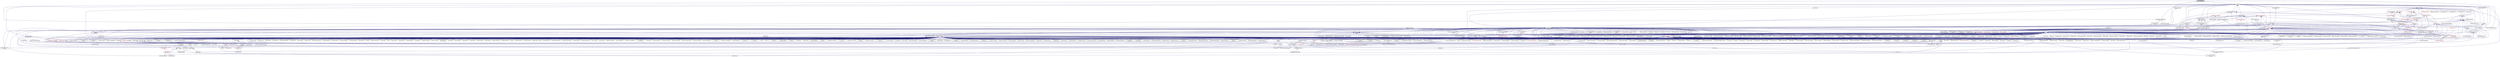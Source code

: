 digraph "unmanaged.hpp"
{
  edge [fontname="Helvetica",fontsize="10",labelfontname="Helvetica",labelfontsize="10"];
  node [fontname="Helvetica",fontsize="10",shape=record];
  Node100 [label="unmanaged.hpp",height=0.2,width=0.4,color="black", fillcolor="grey75", style="filled", fontcolor="black"];
  Node100 -> Node101 [dir="back",color="midnightblue",fontsize="10",style="solid",fontname="Helvetica"];
  Node101 [label="naming.hpp",height=0.2,width=0.4,color="black", fillcolor="white", style="filled",URL="$dd/d43/naming_8hpp.html"];
  Node101 -> Node102 [dir="back",color="midnightblue",fontsize="10",style="solid",fontname="Helvetica"];
  Node102 [label="row.hpp",height=0.2,width=0.4,color="black", fillcolor="white", style="filled",URL="$dc/d69/row_8hpp.html"];
  Node102 -> Node103 [dir="back",color="midnightblue",fontsize="10",style="solid",fontname="Helvetica"];
  Node103 [label="grid.hpp",height=0.2,width=0.4,color="black", fillcolor="white", style="filled",URL="$dc/d8a/grid_8hpp.html"];
  Node103 -> Node104 [dir="back",color="midnightblue",fontsize="10",style="solid",fontname="Helvetica"];
  Node104 [label="jacobi.cpp",height=0.2,width=0.4,color="black", fillcolor="white", style="filled",URL="$d2/d27/jacobi_8cpp.html"];
  Node103 -> Node105 [dir="back",color="midnightblue",fontsize="10",style="solid",fontname="Helvetica"];
  Node105 [label="solver.hpp",height=0.2,width=0.4,color="black", fillcolor="white", style="filled",URL="$db/d9a/server_2solver_8hpp.html"];
  Node105 -> Node106 [dir="back",color="midnightblue",fontsize="10",style="solid",fontname="Helvetica"];
  Node106 [label="solver.hpp",height=0.2,width=0.4,color="black", fillcolor="white", style="filled",URL="$d2/d1c/solver_8hpp.html"];
  Node106 -> Node104 [dir="back",color="midnightblue",fontsize="10",style="solid",fontname="Helvetica"];
  Node105 -> Node107 [dir="back",color="midnightblue",fontsize="10",style="solid",fontname="Helvetica"];
  Node107 [label="solver.cpp",height=0.2,width=0.4,color="black", fillcolor="white", style="filled",URL="$d6/d94/solver_8cpp.html"];
  Node103 -> Node106 [dir="back",color="midnightblue",fontsize="10",style="solid",fontname="Helvetica"];
  Node103 -> Node108 [dir="back",color="midnightblue",fontsize="10",style="solid",fontname="Helvetica"];
  Node108 [label="grid.cpp",height=0.2,width=0.4,color="black", fillcolor="white", style="filled",URL="$d6/d1b/jacobi__component_2grid_8cpp.html"];
  Node102 -> Node109 [dir="back",color="midnightblue",fontsize="10",style="solid",fontname="Helvetica"];
  Node109 [label="stencil_iterator.hpp",height=0.2,width=0.4,color="black", fillcolor="white", style="filled",URL="$dc/d5c/server_2stencil__iterator_8hpp.html"];
  Node109 -> Node105 [dir="back",color="midnightblue",fontsize="10",style="solid",fontname="Helvetica"];
  Node109 -> Node110 [dir="back",color="midnightblue",fontsize="10",style="solid",fontname="Helvetica"];
  Node110 [label="stencil_iterator.cpp",height=0.2,width=0.4,color="black", fillcolor="white", style="filled",URL="$d6/de1/server_2stencil__iterator_8cpp.html"];
  Node109 -> Node111 [dir="back",color="midnightblue",fontsize="10",style="solid",fontname="Helvetica"];
  Node111 [label="stencil_iterator.cpp",height=0.2,width=0.4,color="black", fillcolor="white", style="filled",URL="$d7/d71/stencil__iterator_8cpp.html"];
  Node102 -> Node108 [dir="back",color="midnightblue",fontsize="10",style="solid",fontname="Helvetica"];
  Node101 -> Node112 [dir="back",color="midnightblue",fontsize="10",style="solid",fontname="Helvetica"];
  Node112 [label="stencil_iterator.hpp",height=0.2,width=0.4,color="black", fillcolor="white", style="filled",URL="$d4/dc8/stencil__iterator_8hpp.html"];
  Node112 -> Node105 [dir="back",color="midnightblue",fontsize="10",style="solid",fontname="Helvetica"];
  Node112 -> Node109 [dir="back",color="midnightblue",fontsize="10",style="solid",fontname="Helvetica"];
  Node112 -> Node111 [dir="back",color="midnightblue",fontsize="10",style="solid",fontname="Helvetica"];
  Node101 -> Node106 [dir="back",color="midnightblue",fontsize="10",style="solid",fontname="Helvetica"];
  Node101 -> Node113 [dir="back",color="midnightblue",fontsize="10",style="solid",fontname="Helvetica"];
  Node113 [label="runtime.hpp",height=0.2,width=0.4,color="black", fillcolor="white", style="filled",URL="$d5/d15/include_2runtime_8hpp.html"];
  Node113 -> Node114 [dir="back",color="midnightblue",fontsize="10",style="solid",fontname="Helvetica"];
  Node114 [label="async_io_action.cpp",height=0.2,width=0.4,color="black", fillcolor="white", style="filled",URL="$d3/df5/async__io__action_8cpp.html"];
  Node113 -> Node115 [dir="back",color="midnightblue",fontsize="10",style="solid",fontname="Helvetica"];
  Node115 [label="async_io_external.cpp",height=0.2,width=0.4,color="black", fillcolor="white", style="filled",URL="$da/d9a/async__io__external_8cpp.html"];
  Node113 -> Node116 [dir="back",color="midnightblue",fontsize="10",style="solid",fontname="Helvetica"];
  Node116 [label="async_io_low_level.cpp",height=0.2,width=0.4,color="black", fillcolor="white", style="filled",URL="$dc/d10/async__io__low__level_8cpp.html"];
  Node113 -> Node117 [dir="back",color="midnightblue",fontsize="10",style="solid",fontname="Helvetica"];
  Node117 [label="async_io_simple.cpp",height=0.2,width=0.4,color="black", fillcolor="white", style="filled",URL="$da/db7/async__io__simple_8cpp.html"];
  Node113 -> Node118 [dir="back",color="midnightblue",fontsize="10",style="solid",fontname="Helvetica"];
  Node118 [label="rnd_future_reduce.cpp",height=0.2,width=0.4,color="black", fillcolor="white", style="filled",URL="$d1/db5/rnd__future__reduce_8cpp.html"];
  Node113 -> Node119 [dir="back",color="midnightblue",fontsize="10",style="solid",fontname="Helvetica"];
  Node119 [label="oversubscribing_resource\l_partitioner.cpp",height=0.2,width=0.4,color="black", fillcolor="white", style="filled",URL="$dd/dee/oversubscribing__resource__partitioner_8cpp.html"];
  Node113 -> Node120 [dir="back",color="midnightblue",fontsize="10",style="solid",fontname="Helvetica"];
  Node120 [label="system_characteristics.hpp",height=0.2,width=0.4,color="black", fillcolor="white", style="filled",URL="$d0/d07/system__characteristics_8hpp.html"];
  Node120 -> Node119 [dir="back",color="midnightblue",fontsize="10",style="solid",fontname="Helvetica"];
  Node120 -> Node121 [dir="back",color="midnightblue",fontsize="10",style="solid",fontname="Helvetica"];
  Node121 [label="simple_resource_partitioner.cpp",height=0.2,width=0.4,color="black", fillcolor="white", style="filled",URL="$d5/df9/simple__resource__partitioner_8cpp.html"];
  Node113 -> Node121 [dir="back",color="midnightblue",fontsize="10",style="solid",fontname="Helvetica"];
  Node113 -> Node122 [dir="back",color="midnightblue",fontsize="10",style="solid",fontname="Helvetica"];
  Node122 [label="hpx.hpp",height=0.2,width=0.4,color="red", fillcolor="white", style="filled",URL="$d0/daa/hpx_8hpp.html"];
  Node122 -> Node123 [dir="back",color="midnightblue",fontsize="10",style="solid",fontname="Helvetica"];
  Node123 [label="1d_stencil_1.cpp",height=0.2,width=0.4,color="black", fillcolor="white", style="filled",URL="$d2/db1/1d__stencil__1_8cpp.html"];
  Node122 -> Node124 [dir="back",color="midnightblue",fontsize="10",style="solid",fontname="Helvetica"];
  Node124 [label="1d_stencil_2.cpp",height=0.2,width=0.4,color="black", fillcolor="white", style="filled",URL="$d3/dd1/1d__stencil__2_8cpp.html"];
  Node122 -> Node125 [dir="back",color="midnightblue",fontsize="10",style="solid",fontname="Helvetica"];
  Node125 [label="1d_stencil_3.cpp",height=0.2,width=0.4,color="black", fillcolor="white", style="filled",URL="$db/d19/1d__stencil__3_8cpp.html"];
  Node122 -> Node126 [dir="back",color="midnightblue",fontsize="10",style="solid",fontname="Helvetica"];
  Node126 [label="1d_stencil_4.cpp",height=0.2,width=0.4,color="black", fillcolor="white", style="filled",URL="$d1/d7d/1d__stencil__4_8cpp.html"];
  Node122 -> Node127 [dir="back",color="midnightblue",fontsize="10",style="solid",fontname="Helvetica"];
  Node127 [label="1d_stencil_4_parallel.cpp",height=0.2,width=0.4,color="black", fillcolor="white", style="filled",URL="$d6/d05/1d__stencil__4__parallel_8cpp.html"];
  Node122 -> Node128 [dir="back",color="midnightblue",fontsize="10",style="solid",fontname="Helvetica"];
  Node128 [label="1d_stencil_4_repart.cpp",height=0.2,width=0.4,color="black", fillcolor="white", style="filled",URL="$d0/d6b/1d__stencil__4__repart_8cpp.html"];
  Node122 -> Node129 [dir="back",color="midnightblue",fontsize="10",style="solid",fontname="Helvetica"];
  Node129 [label="1d_stencil_4_throttle.cpp",height=0.2,width=0.4,color="black", fillcolor="white", style="filled",URL="$d6/de5/1d__stencil__4__throttle_8cpp.html"];
  Node122 -> Node130 [dir="back",color="midnightblue",fontsize="10",style="solid",fontname="Helvetica"];
  Node130 [label="1d_stencil_5.cpp",height=0.2,width=0.4,color="black", fillcolor="white", style="filled",URL="$d7/d2a/1d__stencil__5_8cpp.html"];
  Node122 -> Node131 [dir="back",color="midnightblue",fontsize="10",style="solid",fontname="Helvetica"];
  Node131 [label="1d_stencil_6.cpp",height=0.2,width=0.4,color="black", fillcolor="white", style="filled",URL="$db/de7/1d__stencil__6_8cpp.html"];
  Node122 -> Node132 [dir="back",color="midnightblue",fontsize="10",style="solid",fontname="Helvetica"];
  Node132 [label="1d_stencil_7.cpp",height=0.2,width=0.4,color="black", fillcolor="white", style="filled",URL="$d4/d5a/1d__stencil__7_8cpp.html"];
  Node122 -> Node133 [dir="back",color="midnightblue",fontsize="10",style="solid",fontname="Helvetica"];
  Node133 [label="1d_stencil_8.cpp",height=0.2,width=0.4,color="black", fillcolor="white", style="filled",URL="$df/de0/1d__stencil__8_8cpp.html"];
  Node122 -> Node134 [dir="back",color="midnightblue",fontsize="10",style="solid",fontname="Helvetica"];
  Node134 [label="accumulator.cpp",height=0.2,width=0.4,color="black", fillcolor="white", style="filled",URL="$d1/d81/accumulator_8cpp.html"];
  Node122 -> Node135 [dir="back",color="midnightblue",fontsize="10",style="solid",fontname="Helvetica"];
  Node135 [label="accumulator.hpp",height=0.2,width=0.4,color="black", fillcolor="white", style="filled",URL="$d4/d9d/server_2accumulator_8hpp.html"];
  Node135 -> Node134 [dir="back",color="midnightblue",fontsize="10",style="solid",fontname="Helvetica"];
  Node135 -> Node136 [dir="back",color="midnightblue",fontsize="10",style="solid",fontname="Helvetica"];
  Node136 [label="accumulator.hpp",height=0.2,width=0.4,color="red", fillcolor="white", style="filled",URL="$d8/d5e/accumulator_8hpp.html"];
  Node122 -> Node138 [dir="back",color="midnightblue",fontsize="10",style="solid",fontname="Helvetica"];
  Node138 [label="template_function_accumulator.hpp",height=0.2,width=0.4,color="black", fillcolor="white", style="filled",URL="$d7/da6/server_2template__function__accumulator_8hpp.html"];
  Node138 -> Node139 [dir="back",color="midnightblue",fontsize="10",style="solid",fontname="Helvetica"];
  Node139 [label="template_function_accumulator.cpp",height=0.2,width=0.4,color="black", fillcolor="white", style="filled",URL="$d5/d02/template__function__accumulator_8cpp.html"];
  Node138 -> Node140 [dir="back",color="midnightblue",fontsize="10",style="solid",fontname="Helvetica"];
  Node140 [label="template_function_accumulator.hpp",height=0.2,width=0.4,color="red", fillcolor="white", style="filled",URL="$d3/de9/template__function__accumulator_8hpp.html"];
  Node122 -> Node142 [dir="back",color="midnightblue",fontsize="10",style="solid",fontname="Helvetica"];
  Node142 [label="template_accumulator.cpp",height=0.2,width=0.4,color="black", fillcolor="white", style="filled",URL="$d0/d4a/template__accumulator_8cpp.html"];
  Node122 -> Node139 [dir="back",color="midnightblue",fontsize="10",style="solid",fontname="Helvetica"];
  Node122 -> Node140 [dir="back",color="midnightblue",fontsize="10",style="solid",fontname="Helvetica"];
  Node122 -> Node143 [dir="back",color="midnightblue",fontsize="10",style="solid",fontname="Helvetica"];
  Node143 [label="allgather_module.cpp",height=0.2,width=0.4,color="black", fillcolor="white", style="filled",URL="$df/de4/allgather__module_8cpp.html"];
  Node122 -> Node144 [dir="back",color="midnightblue",fontsize="10",style="solid",fontname="Helvetica"];
  Node144 [label="allgather.cpp",height=0.2,width=0.4,color="black", fillcolor="white", style="filled",URL="$d7/d06/allgather_8cpp.html"];
  Node122 -> Node145 [dir="back",color="midnightblue",fontsize="10",style="solid",fontname="Helvetica"];
  Node145 [label="allgather_and_gate.cpp",height=0.2,width=0.4,color="black", fillcolor="white", style="filled",URL="$d1/d56/allgather__and__gate_8cpp.html"];
  Node122 -> Node146 [dir="back",color="midnightblue",fontsize="10",style="solid",fontname="Helvetica"];
  Node146 [label="ag_client.cpp",height=0.2,width=0.4,color="black", fillcolor="white", style="filled",URL="$d4/d5d/ag__client_8cpp.html"];
  Node122 -> Node147 [dir="back",color="midnightblue",fontsize="10",style="solid",fontname="Helvetica"];
  Node147 [label="hpx_thread_phase.cpp",height=0.2,width=0.4,color="black", fillcolor="white", style="filled",URL="$d5/dca/hpx__thread__phase_8cpp.html"];
  Node122 -> Node148 [dir="back",color="midnightblue",fontsize="10",style="solid",fontname="Helvetica"];
  Node148 [label="os_thread_num.cpp",height=0.2,width=0.4,color="black", fillcolor="white", style="filled",URL="$d2/dfb/os__thread__num_8cpp.html"];
  Node122 -> Node149 [dir="back",color="midnightblue",fontsize="10",style="solid",fontname="Helvetica"];
  Node149 [label="cancelable_action.cpp",height=0.2,width=0.4,color="black", fillcolor="white", style="filled",URL="$d5/d0c/cancelable__action_8cpp.html"];
  Node122 -> Node150 [dir="back",color="midnightblue",fontsize="10",style="solid",fontname="Helvetica"];
  Node150 [label="cancelable_action.hpp",height=0.2,width=0.4,color="black", fillcolor="white", style="filled",URL="$d5/d4d/server_2cancelable__action_8hpp.html"];
  Node150 -> Node149 [dir="back",color="midnightblue",fontsize="10",style="solid",fontname="Helvetica"];
  Node150 -> Node151 [dir="back",color="midnightblue",fontsize="10",style="solid",fontname="Helvetica"];
  Node151 [label="cancelable_action.hpp",height=0.2,width=0.4,color="black", fillcolor="white", style="filled",URL="$d0/da3/stubs_2cancelable__action_8hpp.html"];
  Node151 -> Node152 [dir="back",color="midnightblue",fontsize="10",style="solid",fontname="Helvetica"];
  Node152 [label="cancelable_action.hpp",height=0.2,width=0.4,color="black", fillcolor="white", style="filled",URL="$d6/d28/cancelable__action_8hpp.html"];
  Node152 -> Node153 [dir="back",color="midnightblue",fontsize="10",style="solid",fontname="Helvetica"];
  Node153 [label="cancelable_action_client.cpp",height=0.2,width=0.4,color="black", fillcolor="white", style="filled",URL="$d1/db8/cancelable__action__client_8cpp.html"];
  Node122 -> Node151 [dir="back",color="midnightblue",fontsize="10",style="solid",fontname="Helvetica"];
  Node122 -> Node153 [dir="back",color="midnightblue",fontsize="10",style="solid",fontname="Helvetica"];
  Node122 -> Node154 [dir="back",color="midnightblue",fontsize="10",style="solid",fontname="Helvetica"];
  Node154 [label="cublas_matmul.cpp",height=0.2,width=0.4,color="black", fillcolor="white", style="filled",URL="$dd/d84/cublas__matmul_8cpp.html"];
  Node122 -> Node155 [dir="back",color="midnightblue",fontsize="10",style="solid",fontname="Helvetica"];
  Node155 [label="win_perf_counters.cpp",height=0.2,width=0.4,color="black", fillcolor="white", style="filled",URL="$d8/d11/win__perf__counters_8cpp.html"];
  Node122 -> Node156 [dir="back",color="midnightblue",fontsize="10",style="solid",fontname="Helvetica"];
  Node156 [label="win_perf_counters.hpp",height=0.2,width=0.4,color="black", fillcolor="white", style="filled",URL="$d5/da7/win__perf__counters_8hpp.html"];
  Node122 -> Node157 [dir="back",color="midnightblue",fontsize="10",style="solid",fontname="Helvetica"];
  Node157 [label="hello_world_component.hpp",height=0.2,width=0.4,color="red", fillcolor="white", style="filled",URL="$df/df0/hello__world__component_8hpp.html"];
  Node122 -> Node160 [dir="back",color="midnightblue",fontsize="10",style="solid",fontname="Helvetica"];
  Node160 [label="interpolate1d.cpp",height=0.2,width=0.4,color="black", fillcolor="white", style="filled",URL="$d0/d05/interpolate1d_8cpp.html"];
  Node122 -> Node161 [dir="back",color="midnightblue",fontsize="10",style="solid",fontname="Helvetica"];
  Node161 [label="partition.hpp",height=0.2,width=0.4,color="black", fillcolor="white", style="filled",URL="$d0/d7a/examples_2interpolate1d_2interpolate1d_2partition_8hpp.html"];
  Node161 -> Node160 [dir="back",color="midnightblue",fontsize="10",style="solid",fontname="Helvetica"];
  Node161 -> Node162 [dir="back",color="midnightblue",fontsize="10",style="solid",fontname="Helvetica"];
  Node162 [label="interpolate1d.hpp",height=0.2,width=0.4,color="red", fillcolor="white", style="filled",URL="$d4/dc7/interpolate1d_8hpp.html"];
  Node162 -> Node160 [dir="back",color="midnightblue",fontsize="10",style="solid",fontname="Helvetica"];
  Node122 -> Node164 [dir="back",color="midnightblue",fontsize="10",style="solid",fontname="Helvetica"];
  Node164 [label="partition.hpp",height=0.2,width=0.4,color="black", fillcolor="white", style="filled",URL="$d0/dff/examples_2interpolate1d_2interpolate1d_2server_2partition_8hpp.html"];
  Node164 -> Node161 [dir="back",color="midnightblue",fontsize="10",style="solid",fontname="Helvetica"];
  Node164 -> Node165 [dir="back",color="midnightblue",fontsize="10",style="solid",fontname="Helvetica"];
  Node165 [label="partition.cpp",height=0.2,width=0.4,color="black", fillcolor="white", style="filled",URL="$d0/d4f/examples_2interpolate1d_2interpolate1d_2server_2partition_8cpp.html"];
  Node122 -> Node162 [dir="back",color="midnightblue",fontsize="10",style="solid",fontname="Helvetica"];
  Node122 -> Node166 [dir="back",color="midnightblue",fontsize="10",style="solid",fontname="Helvetica"];
  Node166 [label="read_values.cpp",height=0.2,width=0.4,color="black", fillcolor="white", style="filled",URL="$d0/d8c/interpolate1d_2interpolate1d_2read__values_8cpp.html"];
  Node122 -> Node165 [dir="back",color="midnightblue",fontsize="10",style="solid",fontname="Helvetica"];
  Node122 -> Node104 [dir="back",color="midnightblue",fontsize="10",style="solid",fontname="Helvetica"];
  Node122 -> Node108 [dir="back",color="midnightblue",fontsize="10",style="solid",fontname="Helvetica"];
  Node122 -> Node167 [dir="back",color="midnightblue",fontsize="10",style="solid",fontname="Helvetica"];
  Node167 [label="row.cpp",height=0.2,width=0.4,color="black", fillcolor="white", style="filled",URL="$d3/d86/server_2row_8cpp.html"];
  Node122 -> Node107 [dir="back",color="midnightblue",fontsize="10",style="solid",fontname="Helvetica"];
  Node122 -> Node110 [dir="back",color="midnightblue",fontsize="10",style="solid",fontname="Helvetica"];
  Node122 -> Node111 [dir="back",color="midnightblue",fontsize="10",style="solid",fontname="Helvetica"];
  Node122 -> Node168 [dir="back",color="midnightblue",fontsize="10",style="solid",fontname="Helvetica"];
  Node168 [label="jacobi.cpp",height=0.2,width=0.4,color="black", fillcolor="white", style="filled",URL="$d3/d44/smp_2jacobi_8cpp.html"];
  Node122 -> Node169 [dir="back",color="midnightblue",fontsize="10",style="solid",fontname="Helvetica"];
  Node169 [label="jacobi_hpx.cpp",height=0.2,width=0.4,color="black", fillcolor="white", style="filled",URL="$d8/d72/jacobi__hpx_8cpp.html"];
  Node122 -> Node170 [dir="back",color="midnightblue",fontsize="10",style="solid",fontname="Helvetica"];
  Node170 [label="jacobi_nonuniform.cpp",height=0.2,width=0.4,color="black", fillcolor="white", style="filled",URL="$dd/ddc/jacobi__nonuniform_8cpp.html"];
  Node122 -> Node171 [dir="back",color="midnightblue",fontsize="10",style="solid",fontname="Helvetica"];
  Node171 [label="jacobi_nonuniform_hpx.cpp",height=0.2,width=0.4,color="black", fillcolor="white", style="filled",URL="$de/d56/jacobi__nonuniform__hpx_8cpp.html"];
  Node122 -> Node172 [dir="back",color="midnightblue",fontsize="10",style="solid",fontname="Helvetica"];
  Node172 [label="nqueen.cpp",height=0.2,width=0.4,color="black", fillcolor="white", style="filled",URL="$db/dca/nqueen_8cpp.html"];
  Node122 -> Node173 [dir="back",color="midnightblue",fontsize="10",style="solid",fontname="Helvetica"];
  Node173 [label="nqueen.hpp",height=0.2,width=0.4,color="red", fillcolor="white", style="filled",URL="$de/d58/server_2nqueen_8hpp.html"];
  Node173 -> Node172 [dir="back",color="midnightblue",fontsize="10",style="solid",fontname="Helvetica"];
  Node122 -> Node176 [dir="back",color="midnightblue",fontsize="10",style="solid",fontname="Helvetica"];
  Node176 [label="nqueen_client.cpp",height=0.2,width=0.4,color="black", fillcolor="white", style="filled",URL="$d3/d5e/nqueen__client_8cpp.html"];
  Node122 -> Node177 [dir="back",color="midnightblue",fontsize="10",style="solid",fontname="Helvetica"];
  Node177 [label="sine.cpp",height=0.2,width=0.4,color="black", fillcolor="white", style="filled",URL="$d3/d0d/server_2sine_8cpp.html"];
  Node122 -> Node178 [dir="back",color="midnightblue",fontsize="10",style="solid",fontname="Helvetica"];
  Node178 [label="sine.hpp",height=0.2,width=0.4,color="black", fillcolor="white", style="filled",URL="$d8/dac/sine_8hpp.html"];
  Node178 -> Node177 [dir="back",color="midnightblue",fontsize="10",style="solid",fontname="Helvetica"];
  Node178 -> Node179 [dir="back",color="midnightblue",fontsize="10",style="solid",fontname="Helvetica"];
  Node179 [label="sine.cpp",height=0.2,width=0.4,color="black", fillcolor="white", style="filled",URL="$d5/dd8/sine_8cpp.html"];
  Node122 -> Node179 [dir="back",color="midnightblue",fontsize="10",style="solid",fontname="Helvetica"];
  Node122 -> Node180 [dir="back",color="midnightblue",fontsize="10",style="solid",fontname="Helvetica"];
  Node180 [label="sine_client.cpp",height=0.2,width=0.4,color="black", fillcolor="white", style="filled",URL="$db/d62/sine__client_8cpp.html"];
  Node122 -> Node181 [dir="back",color="midnightblue",fontsize="10",style="solid",fontname="Helvetica"];
  Node181 [label="qt.cpp",height=0.2,width=0.4,color="black", fillcolor="white", style="filled",URL="$df/d90/qt_8cpp.html"];
  Node122 -> Node182 [dir="back",color="midnightblue",fontsize="10",style="solid",fontname="Helvetica"];
  Node182 [label="queue_client.cpp",height=0.2,width=0.4,color="black", fillcolor="white", style="filled",URL="$d7/d96/queue__client_8cpp.html"];
  Node122 -> Node183 [dir="back",color="midnightblue",fontsize="10",style="solid",fontname="Helvetica"];
  Node183 [label="customize_async.cpp",height=0.2,width=0.4,color="black", fillcolor="white", style="filled",URL="$d0/d82/customize__async_8cpp.html"];
  Node122 -> Node184 [dir="back",color="midnightblue",fontsize="10",style="solid",fontname="Helvetica"];
  Node184 [label="data_actions.cpp",height=0.2,width=0.4,color="black", fillcolor="white", style="filled",URL="$dc/d68/data__actions_8cpp.html"];
  Node122 -> Node185 [dir="back",color="midnightblue",fontsize="10",style="solid",fontname="Helvetica"];
  Node185 [label="error_handling.cpp",height=0.2,width=0.4,color="black", fillcolor="white", style="filled",URL="$d9/d96/error__handling_8cpp.html"];
  Node122 -> Node186 [dir="back",color="midnightblue",fontsize="10",style="solid",fontname="Helvetica"];
  Node186 [label="event_synchronization.cpp",height=0.2,width=0.4,color="black", fillcolor="white", style="filled",URL="$d0/d35/event__synchronization_8cpp.html"];
  Node122 -> Node187 [dir="back",color="midnightblue",fontsize="10",style="solid",fontname="Helvetica"];
  Node187 [label="factorial.cpp",height=0.2,width=0.4,color="black", fillcolor="white", style="filled",URL="$d9/d00/factorial_8cpp.html"];
  Node122 -> Node188 [dir="back",color="midnightblue",fontsize="10",style="solid",fontname="Helvetica"];
  Node188 [label="file_serialization.cpp",height=0.2,width=0.4,color="black", fillcolor="white", style="filled",URL="$de/d58/file__serialization_8cpp.html"];
  Node122 -> Node189 [dir="back",color="midnightblue",fontsize="10",style="solid",fontname="Helvetica"];
  Node189 [label="init_globally.cpp",height=0.2,width=0.4,color="black", fillcolor="white", style="filled",URL="$d6/dad/init__globally_8cpp.html"];
  Node122 -> Node190 [dir="back",color="midnightblue",fontsize="10",style="solid",fontname="Helvetica"];
  Node190 [label="interest_calculator.cpp",height=0.2,width=0.4,color="black", fillcolor="white", style="filled",URL="$d2/d86/interest__calculator_8cpp.html"];
  Node122 -> Node191 [dir="back",color="midnightblue",fontsize="10",style="solid",fontname="Helvetica"];
  Node191 [label="non_atomic_rma.cpp",height=0.2,width=0.4,color="black", fillcolor="white", style="filled",URL="$d7/d8b/non__atomic__rma_8cpp.html"];
  Node122 -> Node192 [dir="back",color="midnightblue",fontsize="10",style="solid",fontname="Helvetica"];
  Node192 [label="partitioned_vector\l_spmd_foreach.cpp",height=0.2,width=0.4,color="black", fillcolor="white", style="filled",URL="$db/d7c/partitioned__vector__spmd__foreach_8cpp.html"];
  Node122 -> Node193 [dir="back",color="midnightblue",fontsize="10",style="solid",fontname="Helvetica"];
  Node193 [label="pipeline1.cpp",height=0.2,width=0.4,color="black", fillcolor="white", style="filled",URL="$d5/d77/pipeline1_8cpp.html"];
  Node122 -> Node194 [dir="back",color="midnightblue",fontsize="10",style="solid",fontname="Helvetica"];
  Node194 [label="quicksort.cpp",height=0.2,width=0.4,color="black", fillcolor="white", style="filled",URL="$d3/d1e/quicksort_8cpp.html"];
  Node122 -> Node195 [dir="back",color="midnightblue",fontsize="10",style="solid",fontname="Helvetica"];
  Node195 [label="receive_buffer.cpp",height=0.2,width=0.4,color="black", fillcolor="white", style="filled",URL="$d7/d10/receive__buffer_8cpp.html"];
  Node122 -> Node196 [dir="back",color="midnightblue",fontsize="10",style="solid",fontname="Helvetica"];
  Node196 [label="safe_object.cpp",height=0.2,width=0.4,color="black", fillcolor="white", style="filled",URL="$dd/d52/safe__object_8cpp.html"];
  Node122 -> Node197 [dir="back",color="midnightblue",fontsize="10",style="solid",fontname="Helvetica"];
  Node197 [label="sort_by_key_demo.cpp",height=0.2,width=0.4,color="black", fillcolor="white", style="filled",URL="$da/d20/sort__by__key__demo_8cpp.html"];
  Node122 -> Node198 [dir="back",color="midnightblue",fontsize="10",style="solid",fontname="Helvetica"];
  Node198 [label="timed_wake.cpp",height=0.2,width=0.4,color="black", fillcolor="white", style="filled",URL="$d8/df9/timed__wake_8cpp.html"];
  Node122 -> Node199 [dir="back",color="midnightblue",fontsize="10",style="solid",fontname="Helvetica"];
  Node199 [label="vector_counting_dotproduct.cpp",height=0.2,width=0.4,color="black", fillcolor="white", style="filled",URL="$df/de9/vector__counting__dotproduct_8cpp.html"];
  Node122 -> Node200 [dir="back",color="midnightblue",fontsize="10",style="solid",fontname="Helvetica"];
  Node200 [label="vector_zip_dotproduct.cpp",height=0.2,width=0.4,color="black", fillcolor="white", style="filled",URL="$dc/d18/vector__zip__dotproduct_8cpp.html"];
  Node122 -> Node201 [dir="back",color="midnightblue",fontsize="10",style="solid",fontname="Helvetica"];
  Node201 [label="zerocopy_rdma.cpp",height=0.2,width=0.4,color="black", fillcolor="white", style="filled",URL="$d1/dad/zerocopy__rdma_8cpp.html"];
  Node122 -> Node202 [dir="back",color="midnightblue",fontsize="10",style="solid",fontname="Helvetica"];
  Node202 [label="random_mem_access.cpp",height=0.2,width=0.4,color="black", fillcolor="white", style="filled",URL="$d1/d51/random__mem__access_8cpp.html"];
  Node122 -> Node203 [dir="back",color="midnightblue",fontsize="10",style="solid",fontname="Helvetica"];
  Node203 [label="random_mem_access.hpp",height=0.2,width=0.4,color="red", fillcolor="white", style="filled",URL="$d0/d19/server_2random__mem__access_8hpp.html"];
  Node203 -> Node202 [dir="back",color="midnightblue",fontsize="10",style="solid",fontname="Helvetica"];
  Node122 -> Node206 [dir="back",color="midnightblue",fontsize="10",style="solid",fontname="Helvetica"];
  Node206 [label="random_mem_access_client.cpp",height=0.2,width=0.4,color="black", fillcolor="white", style="filled",URL="$df/d1b/random__mem__access__client_8cpp.html"];
  Node122 -> Node119 [dir="back",color="midnightblue",fontsize="10",style="solid",fontname="Helvetica"];
  Node122 -> Node121 [dir="back",color="midnightblue",fontsize="10",style="solid",fontname="Helvetica"];
  Node122 -> Node207 [dir="back",color="midnightblue",fontsize="10",style="solid",fontname="Helvetica"];
  Node207 [label="dimension.hpp",height=0.2,width=0.4,color="red", fillcolor="white", style="filled",URL="$d6/d39/sheneos_2sheneos_2dimension_8hpp.html"];
  Node207 -> Node213 [dir="back",color="midnightblue",fontsize="10",style="solid",fontname="Helvetica"];
  Node213 [label="partition3d.hpp",height=0.2,width=0.4,color="black", fillcolor="white", style="filled",URL="$dd/dbf/server_2partition3d_8hpp.html"];
  Node213 -> Node214 [dir="back",color="midnightblue",fontsize="10",style="solid",fontname="Helvetica"];
  Node214 [label="partition3d.hpp",height=0.2,width=0.4,color="black", fillcolor="white", style="filled",URL="$d1/d50/partition3d_8hpp.html"];
  Node214 -> Node210 [dir="back",color="midnightblue",fontsize="10",style="solid",fontname="Helvetica"];
  Node210 [label="interpolator.cpp",height=0.2,width=0.4,color="black", fillcolor="white", style="filled",URL="$d5/d02/interpolator_8cpp.html"];
  Node214 -> Node215 [dir="back",color="midnightblue",fontsize="10",style="solid",fontname="Helvetica"];
  Node215 [label="interpolator.hpp",height=0.2,width=0.4,color="red", fillcolor="white", style="filled",URL="$dc/d3b/interpolator_8hpp.html"];
  Node215 -> Node210 [dir="back",color="midnightblue",fontsize="10",style="solid",fontname="Helvetica"];
  Node215 -> Node217 [dir="back",color="midnightblue",fontsize="10",style="solid",fontname="Helvetica"];
  Node217 [label="sheneos_compare.cpp",height=0.2,width=0.4,color="black", fillcolor="white", style="filled",URL="$dc/d11/sheneos__compare_8cpp.html"];
  Node215 -> Node218 [dir="back",color="midnightblue",fontsize="10",style="solid",fontname="Helvetica"];
  Node218 [label="sheneos_test.cpp",height=0.2,width=0.4,color="black", fillcolor="white", style="filled",URL="$d4/d6e/sheneos__test_8cpp.html"];
  Node213 -> Node212 [dir="back",color="midnightblue",fontsize="10",style="solid",fontname="Helvetica"];
  Node212 [label="partition3d.cpp",height=0.2,width=0.4,color="black", fillcolor="white", style="filled",URL="$de/d70/partition3d_8cpp.html"];
  Node122 -> Node210 [dir="back",color="midnightblue",fontsize="10",style="solid",fontname="Helvetica"];
  Node122 -> Node214 [dir="back",color="midnightblue",fontsize="10",style="solid",fontname="Helvetica"];
  Node122 -> Node213 [dir="back",color="midnightblue",fontsize="10",style="solid",fontname="Helvetica"];
  Node122 -> Node215 [dir="back",color="midnightblue",fontsize="10",style="solid",fontname="Helvetica"];
  Node122 -> Node219 [dir="back",color="midnightblue",fontsize="10",style="solid",fontname="Helvetica"];
  Node219 [label="configuration.hpp",height=0.2,width=0.4,color="red", fillcolor="white", style="filled",URL="$dc/d0a/configuration_8hpp.html"];
  Node219 -> Node215 [dir="back",color="midnightblue",fontsize="10",style="solid",fontname="Helvetica"];
  Node122 -> Node211 [dir="back",color="midnightblue",fontsize="10",style="solid",fontname="Helvetica"];
  Node211 [label="read_values.cpp",height=0.2,width=0.4,color="black", fillcolor="white", style="filled",URL="$d7/da4/sheneos_2sheneos_2read__values_8cpp.html"];
  Node122 -> Node212 [dir="back",color="midnightblue",fontsize="10",style="solid",fontname="Helvetica"];
  Node122 -> Node218 [dir="back",color="midnightblue",fontsize="10",style="solid",fontname="Helvetica"];
  Node122 -> Node221 [dir="back",color="midnightblue",fontsize="10",style="solid",fontname="Helvetica"];
  Node221 [label="startup_shutdown.cpp",height=0.2,width=0.4,color="black", fillcolor="white", style="filled",URL="$d3/dfc/server_2startup__shutdown_8cpp.html"];
  Node122 -> Node222 [dir="back",color="midnightblue",fontsize="10",style="solid",fontname="Helvetica"];
  Node222 [label="startup_shutdown.cpp",height=0.2,width=0.4,color="black", fillcolor="white", style="filled",URL="$d0/ddb/startup__shutdown_8cpp.html"];
  Node122 -> Node223 [dir="back",color="midnightblue",fontsize="10",style="solid",fontname="Helvetica"];
  Node223 [label="spin.cpp",height=0.2,width=0.4,color="black", fillcolor="white", style="filled",URL="$d7/df2/spin_8cpp.html"];
  Node122 -> Node224 [dir="back",color="midnightblue",fontsize="10",style="solid",fontname="Helvetica"];
  Node224 [label="throttle.cpp",height=0.2,width=0.4,color="black", fillcolor="white", style="filled",URL="$de/d56/server_2throttle_8cpp.html"];
  Node122 -> Node225 [dir="back",color="midnightblue",fontsize="10",style="solid",fontname="Helvetica"];
  Node225 [label="throttle.hpp",height=0.2,width=0.4,color="black", fillcolor="white", style="filled",URL="$db/dc9/server_2throttle_8hpp.html"];
  Node225 -> Node224 [dir="back",color="midnightblue",fontsize="10",style="solid",fontname="Helvetica"];
  Node225 -> Node226 [dir="back",color="midnightblue",fontsize="10",style="solid",fontname="Helvetica"];
  Node226 [label="throttle.hpp",height=0.2,width=0.4,color="black", fillcolor="white", style="filled",URL="$d5/dec/stubs_2throttle_8hpp.html"];
  Node226 -> Node227 [dir="back",color="midnightblue",fontsize="10",style="solid",fontname="Helvetica"];
  Node227 [label="throttle.hpp",height=0.2,width=0.4,color="black", fillcolor="white", style="filled",URL="$d2/d2e/throttle_8hpp.html"];
  Node227 -> Node228 [dir="back",color="midnightblue",fontsize="10",style="solid",fontname="Helvetica"];
  Node228 [label="throttle.cpp",height=0.2,width=0.4,color="black", fillcolor="white", style="filled",URL="$db/d02/throttle_8cpp.html"];
  Node227 -> Node229 [dir="back",color="midnightblue",fontsize="10",style="solid",fontname="Helvetica"];
  Node229 [label="throttle_client.cpp",height=0.2,width=0.4,color="black", fillcolor="white", style="filled",URL="$d0/db7/throttle__client_8cpp.html"];
  Node122 -> Node226 [dir="back",color="midnightblue",fontsize="10",style="solid",fontname="Helvetica"];
  Node122 -> Node228 [dir="back",color="midnightblue",fontsize="10",style="solid",fontname="Helvetica"];
  Node122 -> Node227 [dir="back",color="midnightblue",fontsize="10",style="solid",fontname="Helvetica"];
  Node122 -> Node230 [dir="back",color="midnightblue",fontsize="10",style="solid",fontname="Helvetica"];
  Node230 [label="transpose_await.cpp",height=0.2,width=0.4,color="black", fillcolor="white", style="filled",URL="$de/d68/transpose__await_8cpp.html"];
  Node122 -> Node231 [dir="back",color="midnightblue",fontsize="10",style="solid",fontname="Helvetica"];
  Node231 [label="transpose_block.cpp",height=0.2,width=0.4,color="black", fillcolor="white", style="filled",URL="$d0/de1/transpose__block_8cpp.html"];
  Node122 -> Node232 [dir="back",color="midnightblue",fontsize="10",style="solid",fontname="Helvetica"];
  Node232 [label="transpose_block_numa.cpp",height=0.2,width=0.4,color="black", fillcolor="white", style="filled",URL="$dd/d3b/transpose__block__numa_8cpp.html"];
  Node122 -> Node233 [dir="back",color="midnightblue",fontsize="10",style="solid",fontname="Helvetica"];
  Node233 [label="transpose_serial.cpp",height=0.2,width=0.4,color="black", fillcolor="white", style="filled",URL="$db/d74/transpose__serial_8cpp.html"];
  Node122 -> Node234 [dir="back",color="midnightblue",fontsize="10",style="solid",fontname="Helvetica"];
  Node234 [label="transpose_serial_block.cpp",height=0.2,width=0.4,color="black", fillcolor="white", style="filled",URL="$d8/daa/transpose__serial__block_8cpp.html"];
  Node122 -> Node235 [dir="back",color="midnightblue",fontsize="10",style="solid",fontname="Helvetica"];
  Node235 [label="transpose_serial_vector.cpp",height=0.2,width=0.4,color="black", fillcolor="white", style="filled",URL="$d4/d04/transpose__serial__vector_8cpp.html"];
  Node122 -> Node236 [dir="back",color="midnightblue",fontsize="10",style="solid",fontname="Helvetica"];
  Node236 [label="transpose_smp.cpp",height=0.2,width=0.4,color="black", fillcolor="white", style="filled",URL="$d2/d99/transpose__smp_8cpp.html"];
  Node122 -> Node237 [dir="back",color="midnightblue",fontsize="10",style="solid",fontname="Helvetica"];
  Node237 [label="transpose_smp_block.cpp",height=0.2,width=0.4,color="black", fillcolor="white", style="filled",URL="$da/d4d/transpose__smp__block_8cpp.html"];
  Node122 -> Node238 [dir="back",color="midnightblue",fontsize="10",style="solid",fontname="Helvetica"];
  Node238 [label="simple_central_tuplespace.hpp",height=0.2,width=0.4,color="black", fillcolor="white", style="filled",URL="$db/d69/server_2simple__central__tuplespace_8hpp.html"];
  Node238 -> Node239 [dir="back",color="midnightblue",fontsize="10",style="solid",fontname="Helvetica"];
  Node239 [label="simple_central_tuplespace.cpp",height=0.2,width=0.4,color="black", fillcolor="white", style="filled",URL="$d3/dec/simple__central__tuplespace_8cpp.html"];
  Node238 -> Node240 [dir="back",color="midnightblue",fontsize="10",style="solid",fontname="Helvetica"];
  Node240 [label="simple_central_tuplespace.hpp",height=0.2,width=0.4,color="black", fillcolor="white", style="filled",URL="$d0/d4b/stubs_2simple__central__tuplespace_8hpp.html"];
  Node240 -> Node241 [dir="back",color="midnightblue",fontsize="10",style="solid",fontname="Helvetica"];
  Node241 [label="simple_central_tuplespace.hpp",height=0.2,width=0.4,color="black", fillcolor="white", style="filled",URL="$d5/ddd/simple__central__tuplespace_8hpp.html"];
  Node241 -> Node242 [dir="back",color="midnightblue",fontsize="10",style="solid",fontname="Helvetica"];
  Node242 [label="simple_central_tuplespace\l_client.cpp",height=0.2,width=0.4,color="black", fillcolor="white", style="filled",URL="$d1/d7b/simple__central__tuplespace__client_8cpp.html"];
  Node122 -> Node243 [dir="back",color="midnightblue",fontsize="10",style="solid",fontname="Helvetica"];
  Node243 [label="tuples_warehouse.hpp",height=0.2,width=0.4,color="black", fillcolor="white", style="filled",URL="$da/de6/tuples__warehouse_8hpp.html"];
  Node243 -> Node238 [dir="back",color="midnightblue",fontsize="10",style="solid",fontname="Helvetica"];
  Node122 -> Node239 [dir="back",color="midnightblue",fontsize="10",style="solid",fontname="Helvetica"];
  Node122 -> Node244 [dir="back",color="midnightblue",fontsize="10",style="solid",fontname="Helvetica"];
  Node244 [label="hpx_runtime.cpp",height=0.2,width=0.4,color="black", fillcolor="white", style="filled",URL="$d7/d1e/hpx__runtime_8cpp.html"];
  Node122 -> Node245 [dir="back",color="midnightblue",fontsize="10",style="solid",fontname="Helvetica"];
  Node245 [label="synchronize.cpp",height=0.2,width=0.4,color="black", fillcolor="white", style="filled",URL="$da/da2/synchronize_8cpp.html"];
  Node122 -> Node246 [dir="back",color="midnightblue",fontsize="10",style="solid",fontname="Helvetica"];
  Node246 [label="agas_cache_timings.cpp",height=0.2,width=0.4,color="black", fillcolor="white", style="filled",URL="$dd/d37/agas__cache__timings_8cpp.html"];
  Node122 -> Node247 [dir="back",color="midnightblue",fontsize="10",style="solid",fontname="Helvetica"];
  Node247 [label="async_overheads.cpp",height=0.2,width=0.4,color="black", fillcolor="white", style="filled",URL="$de/da6/async__overheads_8cpp.html"];
  Node122 -> Node248 [dir="back",color="midnightblue",fontsize="10",style="solid",fontname="Helvetica"];
  Node248 [label="coroutines_call_overhead.cpp",height=0.2,width=0.4,color="black", fillcolor="white", style="filled",URL="$da/d1e/coroutines__call__overhead_8cpp.html"];
  Node122 -> Node249 [dir="back",color="midnightblue",fontsize="10",style="solid",fontname="Helvetica"];
  Node249 [label="foreach_scaling.cpp",height=0.2,width=0.4,color="black", fillcolor="white", style="filled",URL="$d4/d94/foreach__scaling_8cpp.html"];
  Node122 -> Node250 [dir="back",color="midnightblue",fontsize="10",style="solid",fontname="Helvetica"];
  Node250 [label="function_object_wrapper\l_overhead.cpp",height=0.2,width=0.4,color="black", fillcolor="white", style="filled",URL="$d5/d6f/function__object__wrapper__overhead_8cpp.html"];
  Node122 -> Node251 [dir="back",color="midnightblue",fontsize="10",style="solid",fontname="Helvetica"];
  Node251 [label="hpx_homogeneous_timed\l_task_spawn_executors.cpp",height=0.2,width=0.4,color="black", fillcolor="white", style="filled",URL="$d1/d3b/hpx__homogeneous__timed__task__spawn__executors_8cpp.html"];
  Node122 -> Node252 [dir="back",color="midnightblue",fontsize="10",style="solid",fontname="Helvetica"];
  Node252 [label="htts2_hpx.cpp",height=0.2,width=0.4,color="black", fillcolor="white", style="filled",URL="$d2/daf/htts2__hpx_8cpp.html"];
  Node122 -> Node253 [dir="back",color="midnightblue",fontsize="10",style="solid",fontname="Helvetica"];
  Node253 [label="partitioned_vector\l_foreach.cpp",height=0.2,width=0.4,color="black", fillcolor="white", style="filled",URL="$df/d5f/partitioned__vector__foreach_8cpp.html"];
  Node122 -> Node254 [dir="back",color="midnightblue",fontsize="10",style="solid",fontname="Helvetica"];
  Node254 [label="serialization_overhead.cpp",height=0.2,width=0.4,color="black", fillcolor="white", style="filled",URL="$d3/df8/serialization__overhead_8cpp.html"];
  Node122 -> Node255 [dir="back",color="midnightblue",fontsize="10",style="solid",fontname="Helvetica"];
  Node255 [label="sizeof.cpp",height=0.2,width=0.4,color="black", fillcolor="white", style="filled",URL="$d3/d0f/sizeof_8cpp.html"];
  Node122 -> Node256 [dir="back",color="midnightblue",fontsize="10",style="solid",fontname="Helvetica"];
  Node256 [label="skynet.cpp",height=0.2,width=0.4,color="black", fillcolor="white", style="filled",URL="$d0/dc3/skynet_8cpp.html"];
  Node122 -> Node257 [dir="back",color="midnightblue",fontsize="10",style="solid",fontname="Helvetica"];
  Node257 [label="stencil3_iterators.cpp",height=0.2,width=0.4,color="black", fillcolor="white", style="filled",URL="$db/d9e/stencil3__iterators_8cpp.html"];
  Node122 -> Node258 [dir="back",color="midnightblue",fontsize="10",style="solid",fontname="Helvetica"];
  Node258 [label="stream.cpp",height=0.2,width=0.4,color="black", fillcolor="white", style="filled",URL="$da/d5f/stream_8cpp.html"];
  Node122 -> Node259 [dir="back",color="midnightblue",fontsize="10",style="solid",fontname="Helvetica"];
  Node259 [label="timed_task_spawn.cpp",height=0.2,width=0.4,color="black", fillcolor="white", style="filled",URL="$df/de1/timed__task__spawn_8cpp.html"];
  Node122 -> Node260 [dir="back",color="midnightblue",fontsize="10",style="solid",fontname="Helvetica"];
  Node260 [label="transform_reduce_binary\l_scaling.cpp",height=0.2,width=0.4,color="black", fillcolor="white", style="filled",URL="$d1/dae/transform__reduce__binary__scaling_8cpp.html"];
  Node122 -> Node261 [dir="back",color="midnightblue",fontsize="10",style="solid",fontname="Helvetica"];
  Node261 [label="transform_reduce_scaling.cpp",height=0.2,width=0.4,color="black", fillcolor="white", style="filled",URL="$db/d2a/transform__reduce__scaling_8cpp.html"];
  Node122 -> Node262 [dir="back",color="midnightblue",fontsize="10",style="solid",fontname="Helvetica"];
  Node262 [label="minmax_element_performance.cpp",height=0.2,width=0.4,color="black", fillcolor="white", style="filled",URL="$d9/d93/minmax__element__performance_8cpp.html"];
  Node122 -> Node263 [dir="back",color="midnightblue",fontsize="10",style="solid",fontname="Helvetica"];
  Node263 [label="barrier_performance.cpp",height=0.2,width=0.4,color="black", fillcolor="white", style="filled",URL="$d6/d6c/barrier__performance_8cpp.html"];
  Node122 -> Node264 [dir="back",color="midnightblue",fontsize="10",style="solid",fontname="Helvetica"];
  Node264 [label="network_storage.cpp",height=0.2,width=0.4,color="black", fillcolor="white", style="filled",URL="$db/daa/network__storage_8cpp.html"];
  Node122 -> Node265 [dir="back",color="midnightblue",fontsize="10",style="solid",fontname="Helvetica"];
  Node265 [label="simple_profiler.hpp",height=0.2,width=0.4,color="black", fillcolor="white", style="filled",URL="$d8/d02/simple__profiler_8hpp.html"];
  Node265 -> Node264 [dir="back",color="midnightblue",fontsize="10",style="solid",fontname="Helvetica"];
  Node122 -> Node266 [dir="back",color="midnightblue",fontsize="10",style="solid",fontname="Helvetica"];
  Node266 [label="osu_bcast.cpp",height=0.2,width=0.4,color="black", fillcolor="white", style="filled",URL="$d3/dca/osu__bcast_8cpp.html"];
  Node122 -> Node267 [dir="back",color="midnightblue",fontsize="10",style="solid",fontname="Helvetica"];
  Node267 [label="osu_bibw.cpp",height=0.2,width=0.4,color="black", fillcolor="white", style="filled",URL="$d2/d04/osu__bibw_8cpp.html"];
  Node122 -> Node268 [dir="back",color="midnightblue",fontsize="10",style="solid",fontname="Helvetica"];
  Node268 [label="osu_bw.cpp",height=0.2,width=0.4,color="black", fillcolor="white", style="filled",URL="$d4/d20/osu__bw_8cpp.html"];
  Node122 -> Node269 [dir="back",color="midnightblue",fontsize="10",style="solid",fontname="Helvetica"];
  Node269 [label="osu_latency.cpp",height=0.2,width=0.4,color="black", fillcolor="white", style="filled",URL="$df/d58/osu__latency_8cpp.html"];
  Node122 -> Node270 [dir="back",color="midnightblue",fontsize="10",style="solid",fontname="Helvetica"];
  Node270 [label="osu_multi_lat.cpp",height=0.2,width=0.4,color="black", fillcolor="white", style="filled",URL="$d7/d91/osu__multi__lat_8cpp.html"];
  Node122 -> Node271 [dir="back",color="midnightblue",fontsize="10",style="solid",fontname="Helvetica"];
  Node271 [label="osu_scatter.cpp",height=0.2,width=0.4,color="black", fillcolor="white", style="filled",URL="$d4/d4c/osu__scatter_8cpp.html"];
  Node122 -> Node272 [dir="back",color="midnightblue",fontsize="10",style="solid",fontname="Helvetica"];
  Node272 [label="pingpong_performance.cpp",height=0.2,width=0.4,color="black", fillcolor="white", style="filled",URL="$de/d03/pingpong__performance_8cpp.html"];
  Node122 -> Node273 [dir="back",color="midnightblue",fontsize="10",style="solid",fontname="Helvetica"];
  Node273 [label="benchmark_is_heap.cpp",height=0.2,width=0.4,color="black", fillcolor="white", style="filled",URL="$da/d4f/benchmark__is__heap_8cpp.html"];
  Node122 -> Node274 [dir="back",color="midnightblue",fontsize="10",style="solid",fontname="Helvetica"];
  Node274 [label="benchmark_is_heap_until.cpp",height=0.2,width=0.4,color="black", fillcolor="white", style="filled",URL="$dc/df5/benchmark__is__heap__until_8cpp.html"];
  Node122 -> Node275 [dir="back",color="midnightblue",fontsize="10",style="solid",fontname="Helvetica"];
  Node275 [label="benchmark_merge.cpp",height=0.2,width=0.4,color="black", fillcolor="white", style="filled",URL="$dd/d49/benchmark__merge_8cpp.html"];
  Node122 -> Node276 [dir="back",color="midnightblue",fontsize="10",style="solid",fontname="Helvetica"];
  Node276 [label="benchmark_partition.cpp",height=0.2,width=0.4,color="black", fillcolor="white", style="filled",URL="$d9/d88/benchmark__partition_8cpp.html"];
  Node122 -> Node277 [dir="back",color="midnightblue",fontsize="10",style="solid",fontname="Helvetica"];
  Node277 [label="benchmark_partition\l_copy.cpp",height=0.2,width=0.4,color="black", fillcolor="white", style="filled",URL="$d3/d0e/benchmark__partition__copy_8cpp.html"];
  Node122 -> Node278 [dir="back",color="midnightblue",fontsize="10",style="solid",fontname="Helvetica"];
  Node278 [label="benchmark_unique_copy.cpp",height=0.2,width=0.4,color="black", fillcolor="white", style="filled",URL="$d9/d53/benchmark__unique__copy_8cpp.html"];
  Node122 -> Node279 [dir="back",color="midnightblue",fontsize="10",style="solid",fontname="Helvetica"];
  Node279 [label="action_move_semantics.cpp",height=0.2,width=0.4,color="black", fillcolor="white", style="filled",URL="$d4/db3/action__move__semantics_8cpp.html"];
  Node122 -> Node280 [dir="back",color="midnightblue",fontsize="10",style="solid",fontname="Helvetica"];
  Node280 [label="movable_objects.cpp",height=0.2,width=0.4,color="black", fillcolor="white", style="filled",URL="$d8/d65/movable__objects_8cpp.html"];
  Node122 -> Node281 [dir="back",color="midnightblue",fontsize="10",style="solid",fontname="Helvetica"];
  Node281 [label="duplicate_id_registration\l_1596.cpp",height=0.2,width=0.4,color="black", fillcolor="white", style="filled",URL="$db/d8d/duplicate__id__registration__1596_8cpp.html"];
  Node122 -> Node282 [dir="back",color="midnightblue",fontsize="10",style="solid",fontname="Helvetica"];
  Node282 [label="pass_by_value_id_type\l_action.cpp",height=0.2,width=0.4,color="black", fillcolor="white", style="filled",URL="$d0/de6/pass__by__value__id__type__action_8cpp.html"];
  Node122 -> Node283 [dir="back",color="midnightblue",fontsize="10",style="solid",fontname="Helvetica"];
  Node283 [label="register_with_basename\l_1804.cpp",height=0.2,width=0.4,color="black", fillcolor="white", style="filled",URL="$db/d95/register__with__basename__1804_8cpp.html"];
  Node122 -> Node284 [dir="back",color="midnightblue",fontsize="10",style="solid",fontname="Helvetica"];
  Node284 [label="send_gid_keep_component\l_1624.cpp",height=0.2,width=0.4,color="black", fillcolor="white", style="filled",URL="$d9/d49/send__gid__keep__component__1624_8cpp.html"];
  Node122 -> Node285 [dir="back",color="midnightblue",fontsize="10",style="solid",fontname="Helvetica"];
  Node285 [label="algorithms.cc",height=0.2,width=0.4,color="black", fillcolor="white", style="filled",URL="$d5/d1b/algorithms_8cc.html"];
  Node122 -> Node286 [dir="back",color="midnightblue",fontsize="10",style="solid",fontname="Helvetica"];
  Node286 [label="matrix_hpx.hh",height=0.2,width=0.4,color="black", fillcolor="white", style="filled",URL="$d5/d89/matrix__hpx_8hh.html"];
  Node286 -> Node287 [dir="back",color="midnightblue",fontsize="10",style="solid",fontname="Helvetica"];
  Node287 [label="block_matrix.hh",height=0.2,width=0.4,color="red", fillcolor="white", style="filled",URL="$dc/de8/block__matrix_8hh.html"];
  Node287 -> Node285 [dir="back",color="midnightblue",fontsize="10",style="solid",fontname="Helvetica"];
  Node287 -> Node291 [dir="back",color="midnightblue",fontsize="10",style="solid",fontname="Helvetica"];
  Node291 [label="block_matrix.cc",height=0.2,width=0.4,color="black", fillcolor="white", style="filled",URL="$de/d88/block__matrix_8cc.html"];
  Node287 -> Node290 [dir="back",color="midnightblue",fontsize="10",style="solid",fontname="Helvetica"];
  Node290 [label="tests.cc",height=0.2,width=0.4,color="black", fillcolor="white", style="filled",URL="$d6/d96/tests_8cc.html"];
  Node286 -> Node285 [dir="back",color="midnightblue",fontsize="10",style="solid",fontname="Helvetica"];
  Node286 -> Node289 [dir="back",color="midnightblue",fontsize="10",style="solid",fontname="Helvetica"];
  Node289 [label="matrix_hpx.cc",height=0.2,width=0.4,color="black", fillcolor="white", style="filled",URL="$d7/d32/matrix__hpx_8cc.html"];
  Node122 -> Node287 [dir="back",color="midnightblue",fontsize="10",style="solid",fontname="Helvetica"];
  Node122 -> Node291 [dir="back",color="midnightblue",fontsize="10",style="solid",fontname="Helvetica"];
  Node122 -> Node292 [dir="back",color="midnightblue",fontsize="10",style="solid",fontname="Helvetica"];
  Node292 [label="main.cc",height=0.2,width=0.4,color="black", fillcolor="white", style="filled",URL="$d9/d0f/main_8cc.html"];
  Node122 -> Node293 [dir="back",color="midnightblue",fontsize="10",style="solid",fontname="Helvetica"];
  Node293 [label="matrix.cc",height=0.2,width=0.4,color="black", fillcolor="white", style="filled",URL="$d7/dea/matrix_8cc.html"];
  Node122 -> Node289 [dir="back",color="midnightblue",fontsize="10",style="solid",fontname="Helvetica"];
  Node122 -> Node290 [dir="back",color="midnightblue",fontsize="10",style="solid",fontname="Helvetica"];
  Node122 -> Node294 [dir="back",color="midnightblue",fontsize="10",style="solid",fontname="Helvetica"];
  Node294 [label="client_1950.cpp",height=0.2,width=0.4,color="black", fillcolor="white", style="filled",URL="$d0/d79/client__1950_8cpp.html"];
  Node122 -> Node295 [dir="back",color="midnightblue",fontsize="10",style="solid",fontname="Helvetica"];
  Node295 [label="commandline_options\l_1437.cpp",height=0.2,width=0.4,color="black", fillcolor="white", style="filled",URL="$d5/dbd/commandline__options__1437_8cpp.html"];
  Node122 -> Node296 [dir="back",color="midnightblue",fontsize="10",style="solid",fontname="Helvetica"];
  Node296 [label="moveonly_constructor\l_arguments_1405.cpp",height=0.2,width=0.4,color="black", fillcolor="white", style="filled",URL="$d3/dcf/moveonly__constructor__arguments__1405_8cpp.html"];
  Node122 -> Node297 [dir="back",color="midnightblue",fontsize="10",style="solid",fontname="Helvetica"];
  Node297 [label="partitioned_vector\l_2201.cpp",height=0.2,width=0.4,color="black", fillcolor="white", style="filled",URL="$dc/d39/partitioned__vector__2201_8cpp.html"];
  Node122 -> Node298 [dir="back",color="midnightblue",fontsize="10",style="solid",fontname="Helvetica"];
  Node298 [label="dynamic_counters_loaded\l_1508.cpp",height=0.2,width=0.4,color="black", fillcolor="white", style="filled",URL="$db/d58/dynamic__counters__loaded__1508_8cpp.html"];
  Node122 -> Node299 [dir="back",color="midnightblue",fontsize="10",style="solid",fontname="Helvetica"];
  Node299 [label="id_type_ref_counting\l_1032.cpp",height=0.2,width=0.4,color="black", fillcolor="white", style="filled",URL="$d8/dfd/id__type__ref__counting__1032_8cpp.html"];
  Node122 -> Node300 [dir="back",color="midnightblue",fontsize="10",style="solid",fontname="Helvetica"];
  Node300 [label="lost_output_2236.cpp",height=0.2,width=0.4,color="black", fillcolor="white", style="filled",URL="$db/dd0/lost__output__2236_8cpp.html"];
  Node122 -> Node301 [dir="back",color="midnightblue",fontsize="10",style="solid",fontname="Helvetica"];
  Node301 [label="no_output_1173.cpp",height=0.2,width=0.4,color="black", fillcolor="white", style="filled",URL="$de/d67/no__output__1173_8cpp.html"];
  Node122 -> Node302 [dir="back",color="midnightblue",fontsize="10",style="solid",fontname="Helvetica"];
  Node302 [label="after_588.cpp",height=0.2,width=0.4,color="black", fillcolor="white", style="filled",URL="$dc/dc0/after__588_8cpp.html"];
  Node122 -> Node303 [dir="back",color="midnightblue",fontsize="10",style="solid",fontname="Helvetica"];
  Node303 [label="async_callback_with\l_bound_callback.cpp",height=0.2,width=0.4,color="black", fillcolor="white", style="filled",URL="$d2/dae/async__callback__with__bound__callback_8cpp.html"];
  Node122 -> Node304 [dir="back",color="midnightblue",fontsize="10",style="solid",fontname="Helvetica"];
  Node304 [label="async_unwrap_1037.cpp",height=0.2,width=0.4,color="black", fillcolor="white", style="filled",URL="$d4/d13/async__unwrap__1037_8cpp.html"];
  Node122 -> Node305 [dir="back",color="midnightblue",fontsize="10",style="solid",fontname="Helvetica"];
  Node305 [label="barrier_hang.cpp",height=0.2,width=0.4,color="black", fillcolor="white", style="filled",URL="$dd/d8b/barrier__hang_8cpp.html"];
  Node122 -> Node306 [dir="back",color="midnightblue",fontsize="10",style="solid",fontname="Helvetica"];
  Node306 [label="call_promise_get_gid\l_more_than_once.cpp",height=0.2,width=0.4,color="black", fillcolor="white", style="filled",URL="$d4/dd8/call__promise__get__gid__more__than__once_8cpp.html"];
  Node122 -> Node307 [dir="back",color="midnightblue",fontsize="10",style="solid",fontname="Helvetica"];
  Node307 [label="channel_register_as\l_2722.cpp",height=0.2,width=0.4,color="black", fillcolor="white", style="filled",URL="$d4/d98/channel__register__as__2722_8cpp.html"];
  Node122 -> Node308 [dir="back",color="midnightblue",fontsize="10",style="solid",fontname="Helvetica"];
  Node308 [label="dataflow_action_2008.cpp",height=0.2,width=0.4,color="black", fillcolor="white", style="filled",URL="$da/dad/dataflow__action__2008_8cpp.html"];
  Node122 -> Node309 [dir="back",color="midnightblue",fontsize="10",style="solid",fontname="Helvetica"];
  Node309 [label="dataflow_const_functor\l_773.cpp",height=0.2,width=0.4,color="black", fillcolor="white", style="filled",URL="$d3/df2/dataflow__const__functor__773_8cpp.html"];
  Node122 -> Node310 [dir="back",color="midnightblue",fontsize="10",style="solid",fontname="Helvetica"];
  Node310 [label="dataflow_future_swap.cpp",height=0.2,width=0.4,color="black", fillcolor="white", style="filled",URL="$dc/d8c/dataflow__future__swap_8cpp.html"];
  Node122 -> Node311 [dir="back",color="midnightblue",fontsize="10",style="solid",fontname="Helvetica"];
  Node311 [label="dataflow_future_swap2.cpp",height=0.2,width=0.4,color="black", fillcolor="white", style="filled",URL="$d1/db3/dataflow__future__swap2_8cpp.html"];
  Node122 -> Node312 [dir="back",color="midnightblue",fontsize="10",style="solid",fontname="Helvetica"];
  Node312 [label="dataflow_launch_775.cpp",height=0.2,width=0.4,color="black", fillcolor="white", style="filled",URL="$d7/d0d/dataflow__launch__775_8cpp.html"];
  Node122 -> Node313 [dir="back",color="midnightblue",fontsize="10",style="solid",fontname="Helvetica"];
  Node313 [label="dataflow_recursion\l_1613.cpp",height=0.2,width=0.4,color="black", fillcolor="white", style="filled",URL="$d0/d1f/dataflow__recursion__1613_8cpp.html"];
  Node122 -> Node314 [dir="back",color="midnightblue",fontsize="10",style="solid",fontname="Helvetica"];
  Node314 [label="dataflow_using_774.cpp",height=0.2,width=0.4,color="black", fillcolor="white", style="filled",URL="$d7/dfa/dataflow__using__774_8cpp.html"];
  Node122 -> Node315 [dir="back",color="midnightblue",fontsize="10",style="solid",fontname="Helvetica"];
  Node315 [label="exception_from_continuation\l_1613.cpp",height=0.2,width=0.4,color="black", fillcolor="white", style="filled",URL="$db/d28/exception__from__continuation__1613_8cpp.html"];
  Node122 -> Node316 [dir="back",color="midnightblue",fontsize="10",style="solid",fontname="Helvetica"];
  Node316 [label="fail_future_2667.cpp",height=0.2,width=0.4,color="black", fillcolor="white", style="filled",URL="$db/d7e/fail__future__2667_8cpp.html"];
  Node122 -> Node317 [dir="back",color="midnightblue",fontsize="10",style="solid",fontname="Helvetica"];
  Node317 [label="future_2667.cpp",height=0.2,width=0.4,color="black", fillcolor="white", style="filled",URL="$d2/dfd/future__2667_8cpp.html"];
  Node122 -> Node318 [dir="back",color="midnightblue",fontsize="10",style="solid",fontname="Helvetica"];
  Node318 [label="future_790.cpp",height=0.2,width=0.4,color="black", fillcolor="white", style="filled",URL="$de/d3d/future__790_8cpp.html"];
  Node122 -> Node319 [dir="back",color="midnightblue",fontsize="10",style="solid",fontname="Helvetica"];
  Node319 [label="future_unwrap_1182.cpp",height=0.2,width=0.4,color="black", fillcolor="white", style="filled",URL="$df/d7a/future__unwrap__1182_8cpp.html"];
  Node122 -> Node320 [dir="back",color="midnightblue",fontsize="10",style="solid",fontname="Helvetica"];
  Node320 [label="future_unwrap_878.cpp",height=0.2,width=0.4,color="black", fillcolor="white", style="filled",URL="$d9/ddf/future__unwrap__878_8cpp.html"];
  Node122 -> Node321 [dir="back",color="midnightblue",fontsize="10",style="solid",fontname="Helvetica"];
  Node321 [label="ignore_while_locked\l_1485.cpp",height=0.2,width=0.4,color="black", fillcolor="white", style="filled",URL="$db/d24/ignore__while__locked__1485_8cpp.html"];
  Node122 -> Node322 [dir="back",color="midnightblue",fontsize="10",style="solid",fontname="Helvetica"];
  Node322 [label="lifetime_588.cpp",height=0.2,width=0.4,color="black", fillcolor="white", style="filled",URL="$d7/dca/lifetime__588_8cpp.html"];
  Node122 -> Node323 [dir="back",color="midnightblue",fontsize="10",style="solid",fontname="Helvetica"];
  Node323 [label="lifetime_588_1.cpp",height=0.2,width=0.4,color="black", fillcolor="white", style="filled",URL="$de/d75/lifetime__588__1_8cpp.html"];
  Node122 -> Node324 [dir="back",color="midnightblue",fontsize="10",style="solid",fontname="Helvetica"];
  Node324 [label="multiple_gather_ops\l_2001.cpp",height=0.2,width=0.4,color="black", fillcolor="white", style="filled",URL="$d3/d95/multiple__gather__ops__2001_8cpp.html"];
  Node122 -> Node325 [dir="back",color="midnightblue",fontsize="10",style="solid",fontname="Helvetica"];
  Node325 [label="promise_1620.cpp",height=0.2,width=0.4,color="black", fillcolor="white", style="filled",URL="$d2/d67/promise__1620_8cpp.html"];
  Node122 -> Node326 [dir="back",color="midnightblue",fontsize="10",style="solid",fontname="Helvetica"];
  Node326 [label="promise_leak_996.cpp",height=0.2,width=0.4,color="black", fillcolor="white", style="filled",URL="$d0/d7e/promise__leak__996_8cpp.html"];
  Node122 -> Node327 [dir="back",color="midnightblue",fontsize="10",style="solid",fontname="Helvetica"];
  Node327 [label="receive_buffer_1733.cpp",height=0.2,width=0.4,color="black", fillcolor="white", style="filled",URL="$d1/d0e/receive__buffer__1733_8cpp.html"];
  Node122 -> Node328 [dir="back",color="midnightblue",fontsize="10",style="solid",fontname="Helvetica"];
  Node328 [label="safely_destroy_promise\l_1481.cpp",height=0.2,width=0.4,color="black", fillcolor="white", style="filled",URL="$dd/d62/safely__destroy__promise__1481_8cpp.html"];
  Node122 -> Node329 [dir="back",color="midnightblue",fontsize="10",style="solid",fontname="Helvetica"];
  Node329 [label="set_hpx_limit_798.cpp",height=0.2,width=0.4,color="black", fillcolor="white", style="filled",URL="$d2/dfb/set__hpx__limit__798_8cpp.html"];
  Node122 -> Node330 [dir="back",color="midnightblue",fontsize="10",style="solid",fontname="Helvetica"];
  Node330 [label="shared_mutex_1702.cpp",height=0.2,width=0.4,color="black", fillcolor="white", style="filled",URL="$d2/d66/shared__mutex__1702_8cpp.html"];
  Node122 -> Node331 [dir="back",color="midnightblue",fontsize="10",style="solid",fontname="Helvetica"];
  Node331 [label="shared_stated_leaked\l_1211.cpp",height=0.2,width=0.4,color="black", fillcolor="white", style="filled",URL="$dc/dce/shared__stated__leaked__1211_8cpp.html"];
  Node122 -> Node332 [dir="back",color="midnightblue",fontsize="10",style="solid",fontname="Helvetica"];
  Node332 [label="split_future_2246.cpp",height=0.2,width=0.4,color="black", fillcolor="white", style="filled",URL="$db/d2b/split__future__2246_8cpp.html"];
  Node122 -> Node333 [dir="back",color="midnightblue",fontsize="10",style="solid",fontname="Helvetica"];
  Node333 [label="wait_all_hang_1946.cpp",height=0.2,width=0.4,color="black", fillcolor="white", style="filled",URL="$d5/d69/wait__all__hang__1946_8cpp.html"];
  Node122 -> Node334 [dir="back",color="midnightblue",fontsize="10",style="solid",fontname="Helvetica"];
  Node334 [label="wait_for_1751.cpp",height=0.2,width=0.4,color="black", fillcolor="white", style="filled",URL="$d9/d48/wait__for__1751_8cpp.html"];
  Node122 -> Node335 [dir="back",color="midnightblue",fontsize="10",style="solid",fontname="Helvetica"];
  Node335 [label="when_all_vectors_1623.cpp",height=0.2,width=0.4,color="black", fillcolor="white", style="filled",URL="$dd/d2e/when__all__vectors__1623_8cpp.html"];
  Node122 -> Node336 [dir="back",color="midnightblue",fontsize="10",style="solid",fontname="Helvetica"];
  Node336 [label="multiple_init.cpp",height=0.2,width=0.4,color="black", fillcolor="white", style="filled",URL="$df/d43/multiple__init_8cpp.html"];
  Node122 -> Node337 [dir="back",color="midnightblue",fontsize="10",style="solid",fontname="Helvetica"];
  Node337 [label="is_executor_1691.cpp",height=0.2,width=0.4,color="black", fillcolor="white", style="filled",URL="$d2/d1e/is__executor__1691_8cpp.html"];
  Node122 -> Node338 [dir="back",color="midnightblue",fontsize="10",style="solid",fontname="Helvetica"];
  Node338 [label="for_each_annotated\l_function.cpp",height=0.2,width=0.4,color="black", fillcolor="white", style="filled",URL="$d5/dbf/for__each__annotated__function_8cpp.html"];
  Node122 -> Node339 [dir="back",color="midnightblue",fontsize="10",style="solid",fontname="Helvetica"];
  Node339 [label="for_loop_2281.cpp",height=0.2,width=0.4,color="black", fillcolor="white", style="filled",URL="$de/d36/for__loop__2281_8cpp.html"];
  Node122 -> Node340 [dir="back",color="midnightblue",fontsize="10",style="solid",fontname="Helvetica"];
  Node340 [label="minimal_findend.cpp",height=0.2,width=0.4,color="black", fillcolor="white", style="filled",URL="$da/d34/minimal__findend_8cpp.html"];
  Node122 -> Node341 [dir="back",color="midnightblue",fontsize="10",style="solid",fontname="Helvetica"];
  Node341 [label="scan_different_inits.cpp",height=0.2,width=0.4,color="black", fillcolor="white", style="filled",URL="$d6/d4b/scan__different__inits_8cpp.html"];
  Node122 -> Node342 [dir="back",color="midnightblue",fontsize="10",style="solid",fontname="Helvetica"];
  Node342 [label="scan_non_commutative.cpp",height=0.2,width=0.4,color="black", fillcolor="white", style="filled",URL="$d8/de4/scan__non__commutative_8cpp.html"];
  Node122 -> Node343 [dir="back",color="midnightblue",fontsize="10",style="solid",fontname="Helvetica"];
  Node343 [label="scan_shortlength.cpp",height=0.2,width=0.4,color="black", fillcolor="white", style="filled",URL="$de/d75/scan__shortlength_8cpp.html"];
  Node122 -> Node344 [dir="back",color="midnightblue",fontsize="10",style="solid",fontname="Helvetica"];
  Node344 [label="search_zerolength.cpp",height=0.2,width=0.4,color="black", fillcolor="white", style="filled",URL="$d0/d9f/search__zerolength_8cpp.html"];
  Node122 -> Node345 [dir="back",color="midnightblue",fontsize="10",style="solid",fontname="Helvetica"];
  Node345 [label="static_chunker_2282.cpp",height=0.2,width=0.4,color="black", fillcolor="white", style="filled",URL="$d5/d52/static__chunker__2282_8cpp.html"];
  Node122 -> Node346 [dir="back",color="midnightblue",fontsize="10",style="solid",fontname="Helvetica"];
  Node346 [label="papi_counters_active\l_interface.cpp",height=0.2,width=0.4,color="black", fillcolor="white", style="filled",URL="$db/dd5/papi__counters__active__interface_8cpp.html"];
  Node122 -> Node347 [dir="back",color="midnightblue",fontsize="10",style="solid",fontname="Helvetica"];
  Node347 [label="papi_counters_basic\l_functions.cpp",height=0.2,width=0.4,color="black", fillcolor="white", style="filled",URL="$da/dc8/papi__counters__basic__functions_8cpp.html"];
  Node122 -> Node348 [dir="back",color="midnightblue",fontsize="10",style="solid",fontname="Helvetica"];
  Node348 [label="papi_counters_segfault\l_1890.cpp",height=0.2,width=0.4,color="black", fillcolor="white", style="filled",URL="$df/d76/papi__counters__segfault__1890_8cpp.html"];
  Node122 -> Node349 [dir="back",color="midnightblue",fontsize="10",style="solid",fontname="Helvetica"];
  Node349 [label="statistics_2666.cpp",height=0.2,width=0.4,color="black", fillcolor="white", style="filled",URL="$d7/d98/statistics__2666_8cpp.html"];
  Node122 -> Node350 [dir="back",color="midnightblue",fontsize="10",style="solid",fontname="Helvetica"];
  Node350 [label="uptime_1737.cpp",height=0.2,width=0.4,color="black", fillcolor="white", style="filled",URL="$d7/d12/uptime__1737_8cpp.html"];
  Node122 -> Node351 [dir="back",color="midnightblue",fontsize="10",style="solid",fontname="Helvetica"];
  Node351 [label="block_os_threads_1036.cpp",height=0.2,width=0.4,color="black", fillcolor="white", style="filled",URL="$d7/d92/block__os__threads__1036_8cpp.html"];
  Node122 -> Node352 [dir="back",color="midnightblue",fontsize="10",style="solid",fontname="Helvetica"];
  Node352 [label="resume_priority.cpp",height=0.2,width=0.4,color="black", fillcolor="white", style="filled",URL="$de/d5e/resume__priority_8cpp.html"];
  Node122 -> Node353 [dir="back",color="midnightblue",fontsize="10",style="solid",fontname="Helvetica"];
  Node353 [label="thread_data_1111.cpp",height=0.2,width=0.4,color="black", fillcolor="white", style="filled",URL="$d5/d15/thread__data__1111_8cpp.html"];
  Node122 -> Node354 [dir="back",color="midnightblue",fontsize="10",style="solid",fontname="Helvetica"];
  Node354 [label="thread_pool_executor\l_1112.cpp",height=0.2,width=0.4,color="black", fillcolor="white", style="filled",URL="$df/daa/thread__pool__executor__1112_8cpp.html"];
  Node122 -> Node355 [dir="back",color="midnightblue",fontsize="10",style="solid",fontname="Helvetica"];
  Node355 [label="thread_pool_executor\l_1114.cpp",height=0.2,width=0.4,color="black", fillcolor="white", style="filled",URL="$d8/d63/thread__pool__executor__1114_8cpp.html"];
  Node122 -> Node356 [dir="back",color="midnightblue",fontsize="10",style="solid",fontname="Helvetica"];
  Node356 [label="thread_rescheduling.cpp",height=0.2,width=0.4,color="black", fillcolor="white", style="filled",URL="$d6/d6d/thread__rescheduling_8cpp.html"];
  Node122 -> Node357 [dir="back",color="midnightblue",fontsize="10",style="solid",fontname="Helvetica"];
  Node357 [label="thread_suspend_duration.cpp",height=0.2,width=0.4,color="black", fillcolor="white", style="filled",URL="$db/d59/thread__suspend__duration_8cpp.html"];
  Node122 -> Node358 [dir="back",color="midnightblue",fontsize="10",style="solid",fontname="Helvetica"];
  Node358 [label="thread_suspend_pending.cpp",height=0.2,width=0.4,color="black", fillcolor="white", style="filled",URL="$de/d29/thread__suspend__pending_8cpp.html"];
  Node122 -> Node359 [dir="back",color="midnightblue",fontsize="10",style="solid",fontname="Helvetica"];
  Node359 [label="threads_all_1422.cpp",height=0.2,width=0.4,color="black", fillcolor="white", style="filled",URL="$d2/d38/threads__all__1422_8cpp.html"];
  Node122 -> Node360 [dir="back",color="midnightblue",fontsize="10",style="solid",fontname="Helvetica"];
  Node360 [label="unhandled_exception\l_582.cpp",height=0.2,width=0.4,color="black", fillcolor="white", style="filled",URL="$d9/d1e/unhandled__exception__582_8cpp.html"];
  Node122 -> Node361 [dir="back",color="midnightblue",fontsize="10",style="solid",fontname="Helvetica"];
  Node361 [label="configuration_1572.cpp",height=0.2,width=0.4,color="black", fillcolor="white", style="filled",URL="$d9/d26/configuration__1572_8cpp.html"];
  Node122 -> Node362 [dir="back",color="midnightblue",fontsize="10",style="solid",fontname="Helvetica"];
  Node362 [label="function_argument.cpp",height=0.2,width=0.4,color="black", fillcolor="white", style="filled",URL="$db/da3/function__argument_8cpp.html"];
  Node122 -> Node363 [dir="back",color="midnightblue",fontsize="10",style="solid",fontname="Helvetica"];
  Node363 [label="serialize_buffer_1069.cpp",height=0.2,width=0.4,color="black", fillcolor="white", style="filled",URL="$d4/dc0/serialize__buffer__1069_8cpp.html"];
  Node122 -> Node364 [dir="back",color="midnightblue",fontsize="10",style="solid",fontname="Helvetica"];
  Node364 [label="unwrapped_1528.cpp",height=0.2,width=0.4,color="black", fillcolor="white", style="filled",URL="$d7/d63/unwrapped__1528_8cpp.html"];
  Node122 -> Node365 [dir="back",color="midnightblue",fontsize="10",style="solid",fontname="Helvetica"];
  Node365 [label="managed_refcnt_checker.cpp",height=0.2,width=0.4,color="black", fillcolor="white", style="filled",URL="$d3/d8d/managed__refcnt__checker_8cpp.html"];
  Node122 -> Node366 [dir="back",color="midnightblue",fontsize="10",style="solid",fontname="Helvetica"];
  Node366 [label="managed_refcnt_checker.hpp",height=0.2,width=0.4,color="red", fillcolor="white", style="filled",URL="$db/dd0/managed__refcnt__checker_8hpp.html"];
  Node366 -> Node376 [dir="back",color="midnightblue",fontsize="10",style="solid",fontname="Helvetica"];
  Node376 [label="split_credit.cpp",height=0.2,width=0.4,color="black", fillcolor="white", style="filled",URL="$dc/d1c/split__credit_8cpp.html"];
  Node122 -> Node379 [dir="back",color="midnightblue",fontsize="10",style="solid",fontname="Helvetica"];
  Node379 [label="managed_refcnt_checker.cpp",height=0.2,width=0.4,color="black", fillcolor="white", style="filled",URL="$d7/d11/server_2managed__refcnt__checker_8cpp.html"];
  Node122 -> Node387 [dir="back",color="midnightblue",fontsize="10",style="solid",fontname="Helvetica"];
  Node387 [label="simple_mobile_object.cpp",height=0.2,width=0.4,color="black", fillcolor="white", style="filled",URL="$d2/da7/simple__mobile__object_8cpp.html"];
  Node122 -> Node384 [dir="back",color="midnightblue",fontsize="10",style="solid",fontname="Helvetica"];
  Node384 [label="simple_refcnt_checker.cpp",height=0.2,width=0.4,color="black", fillcolor="white", style="filled",URL="$df/d16/simple__refcnt__checker_8cpp.html"];
  Node122 -> Node386 [dir="back",color="midnightblue",fontsize="10",style="solid",fontname="Helvetica"];
  Node386 [label="simple_refcnt_checker.hpp",height=0.2,width=0.4,color="red", fillcolor="white", style="filled",URL="$dd/d4e/simple__refcnt__checker_8hpp.html"];
  Node386 -> Node376 [dir="back",color="midnightblue",fontsize="10",style="solid",fontname="Helvetica"];
  Node122 -> Node395 [dir="back",color="midnightblue",fontsize="10",style="solid",fontname="Helvetica"];
  Node395 [label="barrier.cpp",height=0.2,width=0.4,color="black", fillcolor="white", style="filled",URL="$df/d63/tests_2unit_2lcos_2barrier_8cpp.html"];
  Node122 -> Node407 [dir="back",color="midnightblue",fontsize="10",style="solid",fontname="Helvetica"];
  Node407 [label="local_event.cpp",height=0.2,width=0.4,color="black", fillcolor="white", style="filled",URL="$df/d9a/local__event_8cpp.html"];
  Node122 -> Node624 [dir="back",color="midnightblue",fontsize="10",style="solid",fontname="Helvetica"];
  Node624 [label="serialize_buffer.cpp",height=0.2,width=0.4,color="black", fillcolor="white", style="filled",URL="$d1/d00/serialize__buffer_8cpp.html"];
  Node113 -> Node632 [dir="back",color="midnightblue",fontsize="10",style="solid",fontname="Helvetica"];
  Node632 [label="partitioner.cpp",height=0.2,width=0.4,color="black", fillcolor="white", style="filled",URL="$d6/dab/partitioner_8cpp.html"];
  Node113 -> Node633 [dir="back",color="midnightblue",fontsize="10",style="solid",fontname="Helvetica"];
  Node633 [label="plain_action_move_semantics.cpp",height=0.2,width=0.4,color="black", fillcolor="white", style="filled",URL="$db/d0f/plain__action__move__semantics_8cpp.html"];
  Node113 -> Node634 [dir="back",color="midnightblue",fontsize="10",style="solid",fontname="Helvetica"];
  Node634 [label="future_hang_on_get\l_629.cpp",height=0.2,width=0.4,color="black", fillcolor="white", style="filled",URL="$d6/dfd/future__hang__on__get__629_8cpp.html"];
  Node113 -> Node635 [dir="back",color="midnightblue",fontsize="10",style="solid",fontname="Helvetica"];
  Node635 [label="future_hang_on_then\l_629.cpp",height=0.2,width=0.4,color="black", fillcolor="white", style="filled",URL="$d1/ddc/future__hang__on__then__629_8cpp.html"];
  Node113 -> Node636 [dir="back",color="midnightblue",fontsize="10",style="solid",fontname="Helvetica"];
  Node636 [label="future_hang_on_wait\l_with_callback_629.cpp",height=0.2,width=0.4,color="black", fillcolor="white", style="filled",URL="$d0/d0e/future__hang__on__wait__with__callback__629_8cpp.html"];
  Node113 -> Node637 [dir="back",color="midnightblue",fontsize="10",style="solid",fontname="Helvetica"];
  Node637 [label="all_counters.cpp",height=0.2,width=0.4,color="black", fillcolor="white", style="filled",URL="$d1/d66/all__counters_8cpp.html"];
  Node113 -> Node638 [dir="back",color="midnightblue",fontsize="10",style="solid",fontname="Helvetica"];
  Node638 [label="thread_affinity.cpp",height=0.2,width=0.4,color="black", fillcolor="white", style="filled",URL="$da/dce/thread__affinity_8cpp.html"];
  Node113 -> Node639 [dir="back",color="midnightblue",fontsize="10",style="solid",fontname="Helvetica"];
  Node639 [label="thread_mf.cpp",height=0.2,width=0.4,color="black", fillcolor="white", style="filled",URL="$da/d21/thread__mf_8cpp.html"];
  Node113 -> Node640 [dir="back",color="midnightblue",fontsize="10",style="solid",fontname="Helvetica"];
  Node640 [label="thread_stacksize.cpp",height=0.2,width=0.4,color="black", fillcolor="white", style="filled",URL="$df/d43/thread__stacksize_8cpp.html"];
  Node113 -> Node641 [dir="back",color="midnightblue",fontsize="10",style="solid",fontname="Helvetica"];
  Node641 [label="thread_stacksize_overflow.cpp",height=0.2,width=0.4,color="black", fillcolor="white", style="filled",URL="$d3/dc0/thread__stacksize__overflow_8cpp.html"];
  Node101 -> Node642 [dir="back",color="midnightblue",fontsize="10",style="solid",fontname="Helvetica"];
  Node642 [label="migrate_component_to\l_storage.cpp",height=0.2,width=0.4,color="black", fillcolor="white", style="filled",URL="$dd/d02/migrate__component__to__storage_8cpp.html"];
  Node101 -> Node637 [dir="back",color="midnightblue",fontsize="10",style="solid",fontname="Helvetica"];
  Node100 -> Node643 [dir="back",color="midnightblue",fontsize="10",style="solid",fontname="Helvetica"];
  Node643 [label="gather.hpp",height=0.2,width=0.4,color="black", fillcolor="white", style="filled",URL="$d8/d2b/gather_8hpp.html"];
  Node643 -> Node133 [dir="back",color="midnightblue",fontsize="10",style="solid",fontname="Helvetica"];
  Node643 -> Node644 [dir="back",color="midnightblue",fontsize="10",style="solid",fontname="Helvetica"];
  Node644 [label="lcos.hpp",height=0.2,width=0.4,color="black", fillcolor="white", style="filled",URL="$d5/deb/lcos_8hpp.html"];
  Node644 -> Node145 [dir="back",color="midnightblue",fontsize="10",style="solid",fontname="Helvetica"];
  Node644 -> Node645 [dir="back",color="midnightblue",fontsize="10",style="solid",fontname="Helvetica"];
  Node645 [label="apex_balance.cpp",height=0.2,width=0.4,color="black", fillcolor="white", style="filled",URL="$d4/d8e/apex__balance_8cpp.html"];
  Node644 -> Node646 [dir="back",color="midnightblue",fontsize="10",style="solid",fontname="Helvetica"];
  Node646 [label="apex_policy_engine\l_active_thread_count.cpp",height=0.2,width=0.4,color="black", fillcolor="white", style="filled",URL="$d5/d01/apex__policy__engine__active__thread__count_8cpp.html"];
  Node644 -> Node647 [dir="back",color="midnightblue",fontsize="10",style="solid",fontname="Helvetica"];
  Node647 [label="apex_policy_engine\l_events.cpp",height=0.2,width=0.4,color="black", fillcolor="white", style="filled",URL="$df/d0f/apex__policy__engine__events_8cpp.html"];
  Node644 -> Node648 [dir="back",color="midnightblue",fontsize="10",style="solid",fontname="Helvetica"];
  Node648 [label="apex_policy_engine\l_periodic.cpp",height=0.2,width=0.4,color="black", fillcolor="white", style="filled",URL="$d5/d7b/apex__policy__engine__periodic_8cpp.html"];
  Node644 -> Node649 [dir="back",color="midnightblue",fontsize="10",style="solid",fontname="Helvetica"];
  Node649 [label="heartbeat.cpp",height=0.2,width=0.4,color="black", fillcolor="white", style="filled",URL="$d8/d98/heartbeat_8cpp.html"];
  Node644 -> Node157 [dir="back",color="midnightblue",fontsize="10",style="solid",fontname="Helvetica"];
  Node644 -> Node102 [dir="back",color="midnightblue",fontsize="10",style="solid",fontname="Helvetica"];
  Node644 -> Node112 [dir="back",color="midnightblue",fontsize="10",style="solid",fontname="Helvetica"];
  Node644 -> Node109 [dir="back",color="midnightblue",fontsize="10",style="solid",fontname="Helvetica"];
  Node644 -> Node169 [dir="back",color="midnightblue",fontsize="10",style="solid",fontname="Helvetica"];
  Node644 -> Node171 [dir="back",color="midnightblue",fontsize="10",style="solid",fontname="Helvetica"];
  Node644 -> Node650 [dir="back",color="midnightblue",fontsize="10",style="solid",fontname="Helvetica"];
  Node650 [label="enumerate_threads.cpp",height=0.2,width=0.4,color="black", fillcolor="white", style="filled",URL="$d3/dd4/enumerate__threads_8cpp.html"];
  Node644 -> Node651 [dir="back",color="midnightblue",fontsize="10",style="solid",fontname="Helvetica"];
  Node651 [label="fibonacci_await.cpp",height=0.2,width=0.4,color="black", fillcolor="white", style="filled",URL="$dc/d1c/fibonacci__await_8cpp.html"];
  Node644 -> Node652 [dir="back",color="midnightblue",fontsize="10",style="solid",fontname="Helvetica"];
  Node652 [label="fibonacci_dataflow.cpp",height=0.2,width=0.4,color="black", fillcolor="white", style="filled",URL="$df/d3d/fibonacci__dataflow_8cpp.html"];
  Node644 -> Node653 [dir="back",color="midnightblue",fontsize="10",style="solid",fontname="Helvetica"];
  Node653 [label="fibonacci_futures.cpp",height=0.2,width=0.4,color="black", fillcolor="white", style="filled",URL="$d6/de3/fibonacci__futures_8cpp.html"];
  Node644 -> Node654 [dir="back",color="midnightblue",fontsize="10",style="solid",fontname="Helvetica"];
  Node654 [label="fibonacci_futures_distributed.cpp",height=0.2,width=0.4,color="black", fillcolor="white", style="filled",URL="$d1/dc9/fibonacci__futures__distributed_8cpp.html"];
  Node644 -> Node655 [dir="back",color="midnightblue",fontsize="10",style="solid",fontname="Helvetica"];
  Node655 [label="fractals.cpp",height=0.2,width=0.4,color="black", fillcolor="white", style="filled",URL="$d8/d58/fractals_8cpp.html"];
  Node644 -> Node656 [dir="back",color="midnightblue",fontsize="10",style="solid",fontname="Helvetica"];
  Node656 [label="fractals_executor.cpp",height=0.2,width=0.4,color="black", fillcolor="white", style="filled",URL="$d9/da9/fractals__executor_8cpp.html"];
  Node644 -> Node657 [dir="back",color="midnightblue",fontsize="10",style="solid",fontname="Helvetica"];
  Node657 [label="fractals_struct.cpp",height=0.2,width=0.4,color="black", fillcolor="white", style="filled",URL="$d8/d2f/fractals__struct_8cpp.html"];
  Node644 -> Node658 [dir="back",color="midnightblue",fontsize="10",style="solid",fontname="Helvetica"];
  Node658 [label="hello_world.cpp",height=0.2,width=0.4,color="black", fillcolor="white", style="filled",URL="$d0/d67/hello__world_8cpp.html"];
  Node644 -> Node659 [dir="back",color="midnightblue",fontsize="10",style="solid",fontname="Helvetica"];
  Node659 [label="latch_local.cpp",height=0.2,width=0.4,color="black", fillcolor="white", style="filled",URL="$dd/dd3/latch__local_8cpp.html"];
  Node644 -> Node660 [dir="back",color="midnightblue",fontsize="10",style="solid",fontname="Helvetica"];
  Node660 [label="latch_remote.cpp",height=0.2,width=0.4,color="black", fillcolor="white", style="filled",URL="$df/d59/latch__remote_8cpp.html"];
  Node644 -> Node661 [dir="back",color="midnightblue",fontsize="10",style="solid",fontname="Helvetica"];
  Node661 [label="local_channel.cpp",height=0.2,width=0.4,color="black", fillcolor="white", style="filled",URL="$d0/d3e/local__channel_8cpp.html"];
  Node644 -> Node662 [dir="back",color="midnightblue",fontsize="10",style="solid",fontname="Helvetica"];
  Node662 [label="pingpong.cpp",height=0.2,width=0.4,color="black", fillcolor="white", style="filled",URL="$dd/d4d/pingpong_8cpp.html"];
  Node644 -> Node663 [dir="back",color="midnightblue",fontsize="10",style="solid",fontname="Helvetica"];
  Node663 [label="shared_mutex.cpp",height=0.2,width=0.4,color="black", fillcolor="white", style="filled",URL="$da/d0b/shared__mutex_8cpp.html"];
  Node644 -> Node664 [dir="back",color="midnightblue",fontsize="10",style="solid",fontname="Helvetica"];
  Node664 [label="wait_composition.cpp",height=0.2,width=0.4,color="black", fillcolor="white", style="filled",URL="$d6/d13/wait__composition_8cpp.html"];
  Node644 -> Node217 [dir="back",color="midnightblue",fontsize="10",style="solid",fontname="Helvetica"];
  Node644 -> Node665 [dir="back",color="midnightblue",fontsize="10",style="solid",fontname="Helvetica"];
  Node665 [label="spell_check_file.cpp",height=0.2,width=0.4,color="black", fillcolor="white", style="filled",URL="$df/df7/spell__check__file_8cpp.html"];
  Node644 -> Node666 [dir="back",color="midnightblue",fontsize="10",style="solid",fontname="Helvetica"];
  Node666 [label="spell_check_simple.cpp",height=0.2,width=0.4,color="black", fillcolor="white", style="filled",URL="$dd/d54/spell__check__simple_8cpp.html"];
  Node644 -> Node242 [dir="back",color="midnightblue",fontsize="10",style="solid",fontname="Helvetica"];
  Node644 -> Node122 [dir="back",color="midnightblue",fontsize="10",style="solid",fontname="Helvetica"];
  Node644 -> Node667 [dir="back",color="midnightblue",fontsize="10",style="solid",fontname="Helvetica"];
  Node667 [label="parent_vs_child_stealing.cpp",height=0.2,width=0.4,color="black", fillcolor="white", style="filled",URL="$d2/d07/parent__vs__child__stealing_8cpp.html"];
  Node644 -> Node668 [dir="back",color="midnightblue",fontsize="10",style="solid",fontname="Helvetica"];
  Node668 [label="wait_all_timings.cpp",height=0.2,width=0.4,color="black", fillcolor="white", style="filled",URL="$d5/da1/wait__all__timings_8cpp.html"];
  Node644 -> Node669 [dir="back",color="midnightblue",fontsize="10",style="solid",fontname="Helvetica"];
  Node669 [label="return_future_2847.cpp",height=0.2,width=0.4,color="black", fillcolor="white", style="filled",URL="$d3/dfe/return__future__2847_8cpp.html"];
  Node644 -> Node670 [dir="back",color="midnightblue",fontsize="10",style="solid",fontname="Helvetica"];
  Node670 [label="return_non_default\l_constructible_2847.cpp",height=0.2,width=0.4,color="black", fillcolor="white", style="filled",URL="$dc/d11/return__non__default__constructible__2847_8cpp.html"];
  Node644 -> Node281 [dir="back",color="midnightblue",fontsize="10",style="solid",fontname="Helvetica"];
  Node644 -> Node284 [dir="back",color="midnightblue",fontsize="10",style="solid",fontname="Helvetica"];
  Node644 -> Node671 [dir="back",color="midnightblue",fontsize="10",style="solid",fontname="Helvetica"];
  Node671 [label="async_action_1813.cpp",height=0.2,width=0.4,color="black", fillcolor="white", style="filled",URL="$db/de6/async__action__1813_8cpp.html"];
  Node644 -> Node672 [dir="back",color="midnightblue",fontsize="10",style="solid",fontname="Helvetica"];
  Node672 [label="async_callback_non\l_deduced_context.cpp",height=0.2,width=0.4,color="black", fillcolor="white", style="filled",URL="$dc/dbb/async__callback__non__deduced__context_8cpp.html"];
  Node644 -> Node673 [dir="back",color="midnightblue",fontsize="10",style="solid",fontname="Helvetica"];
  Node673 [label="broadcast_unwrap_future\l_2885.cpp",height=0.2,width=0.4,color="black", fillcolor="white", style="filled",URL="$da/df6/broadcast__unwrap__future__2885_8cpp.html"];
  Node644 -> Node674 [dir="back",color="midnightblue",fontsize="10",style="solid",fontname="Helvetica"];
  Node674 [label="broadcast_wait_for\l_2822.cpp",height=0.2,width=0.4,color="black", fillcolor="white", style="filled",URL="$dd/de7/broadcast__wait__for__2822_8cpp.html"];
  Node644 -> Node675 [dir="back",color="midnightblue",fontsize="10",style="solid",fontname="Helvetica"];
  Node675 [label="dataflow_791.cpp",height=0.2,width=0.4,color="black", fillcolor="white", style="filled",URL="$d6/da1/dataflow__791_8cpp.html"];
  Node644 -> Node676 [dir="back",color="midnightblue",fontsize="10",style="solid",fontname="Helvetica"];
  Node676 [label="future_range_ambiguity\l_2032.cpp",height=0.2,width=0.4,color="black", fillcolor="white", style="filled",URL="$dc/d4e/future__range__ambiguity__2032_8cpp.html"];
  Node644 -> Node677 [dir="back",color="midnightblue",fontsize="10",style="solid",fontname="Helvetica"];
  Node677 [label="future_timed_wait_1025.cpp",height=0.2,width=0.4,color="black", fillcolor="white", style="filled",URL="$de/d7d/future__timed__wait__1025_8cpp.html"];
  Node644 -> Node678 [dir="back",color="midnightblue",fontsize="10",style="solid",fontname="Helvetica"];
  Node678 [label="shared_future_continuation\l_order.cpp",height=0.2,width=0.4,color="black", fillcolor="white", style="filled",URL="$dd/d1f/shared__future__continuation__order_8cpp.html"];
  Node644 -> Node679 [dir="back",color="midnightblue",fontsize="10",style="solid",fontname="Helvetica"];
  Node679 [label="shared_future_then\l_2166.cpp",height=0.2,width=0.4,color="black", fillcolor="white", style="filled",URL="$d8/dc4/shared__future__then__2166_8cpp.html"];
  Node644 -> Node331 [dir="back",color="midnightblue",fontsize="10",style="solid",fontname="Helvetica"];
  Node644 -> Node680 [dir="back",color="midnightblue",fontsize="10",style="solid",fontname="Helvetica"];
  Node680 [label="sliding_semaphore_2338.cpp",height=0.2,width=0.4,color="black", fillcolor="white", style="filled",URL="$da/da6/sliding__semaphore__2338_8cpp.html"];
  Node644 -> Node681 [dir="back",color="midnightblue",fontsize="10",style="solid",fontname="Helvetica"];
  Node681 [label="wait_for_action_2796.cpp",height=0.2,width=0.4,color="black", fillcolor="white", style="filled",URL="$dc/db9/wait__for__action__2796_8cpp.html"];
  Node644 -> Node355 [dir="back",color="midnightblue",fontsize="10",style="solid",fontname="Helvetica"];
  Node644 -> Node682 [dir="back",color="midnightblue",fontsize="10",style="solid",fontname="Helvetica"];
  Node682 [label="function_serialization\l_728.cpp",height=0.2,width=0.4,color="black", fillcolor="white", style="filled",URL="$d8/db1/function__serialization__728_8cpp.html"];
  Node644 -> Node683 [dir="back",color="midnightblue",fontsize="10",style="solid",fontname="Helvetica"];
  Node683 [label="protect_with_nullary\l_pfo.cpp",height=0.2,width=0.4,color="black", fillcolor="white", style="filled",URL="$df/db5/protect__with__nullary__pfo_8cpp.html"];
  Node644 -> Node684 [dir="back",color="midnightblue",fontsize="10",style="solid",fontname="Helvetica"];
  Node684 [label="tuple_serialization\l_803.cpp",height=0.2,width=0.4,color="black", fillcolor="white", style="filled",URL="$de/d61/tuple__serialization__803_8cpp.html"];
  Node644 -> Node685 [dir="back",color="midnightblue",fontsize="10",style="solid",fontname="Helvetica"];
  Node685 [label="zero_copy_parcels_1001.cpp",height=0.2,width=0.4,color="black", fillcolor="white", style="filled",URL="$da/dfd/zero__copy__parcels__1001_8cpp.html"];
  Node644 -> Node686 [dir="back",color="midnightblue",fontsize="10",style="solid",fontname="Helvetica"];
  Node686 [label="return_future.cpp",height=0.2,width=0.4,color="black", fillcolor="white", style="filled",URL="$d4/dbe/return__future_8cpp.html"];
  Node644 -> Node687 [dir="back",color="midnightblue",fontsize="10",style="solid",fontname="Helvetica"];
  Node687 [label="find_clients_from_prefix.cpp",height=0.2,width=0.4,color="black", fillcolor="white", style="filled",URL="$dc/d15/find__clients__from__prefix_8cpp.html"];
  Node644 -> Node688 [dir="back",color="midnightblue",fontsize="10",style="solid",fontname="Helvetica"];
  Node688 [label="find_ids_from_prefix.cpp",height=0.2,width=0.4,color="black", fillcolor="white", style="filled",URL="$dc/df3/find__ids__from__prefix_8cpp.html"];
  Node644 -> Node689 [dir="back",color="midnightblue",fontsize="10",style="solid",fontname="Helvetica"];
  Node689 [label="get_colocation_id.cpp",height=0.2,width=0.4,color="black", fillcolor="white", style="filled",URL="$dd/d0d/get__colocation__id_8cpp.html"];
  Node644 -> Node376 [dir="back",color="midnightblue",fontsize="10",style="solid",fontname="Helvetica"];
  Node644 -> Node690 [dir="back",color="midnightblue",fontsize="10",style="solid",fontname="Helvetica"];
  Node690 [label="apex_action_count.cpp",height=0.2,width=0.4,color="black", fillcolor="white", style="filled",URL="$d8/de5/apex__action__count_8cpp.html"];
  Node644 -> Node691 [dir="back",color="midnightblue",fontsize="10",style="solid",fontname="Helvetica"];
  Node691 [label="action_invoke_no_more\l_than.cpp",height=0.2,width=0.4,color="black", fillcolor="white", style="filled",URL="$db/d8a/action__invoke__no__more__than_8cpp.html"];
  Node644 -> Node692 [dir="back",color="midnightblue",fontsize="10",style="solid",fontname="Helvetica"];
  Node692 [label="migrate_component.cpp",height=0.2,width=0.4,color="black", fillcolor="white", style="filled",URL="$dc/d78/migrate__component_8cpp.html"];
  Node644 -> Node693 [dir="back",color="midnightblue",fontsize="10",style="solid",fontname="Helvetica"];
  Node693 [label="apply_colocated.cpp",height=0.2,width=0.4,color="black", fillcolor="white", style="filled",URL="$d5/dd3/apply__colocated_8cpp.html"];
  Node644 -> Node694 [dir="back",color="midnightblue",fontsize="10",style="solid",fontname="Helvetica"];
  Node694 [label="apply_local.cpp",height=0.2,width=0.4,color="black", fillcolor="white", style="filled",URL="$dd/db5/apply__local_8cpp.html"];
  Node644 -> Node695 [dir="back",color="midnightblue",fontsize="10",style="solid",fontname="Helvetica"];
  Node695 [label="apply_local_executor.cpp",height=0.2,width=0.4,color="black", fillcolor="white", style="filled",URL="$db/d84/apply__local__executor_8cpp.html"];
  Node644 -> Node696 [dir="back",color="midnightblue",fontsize="10",style="solid",fontname="Helvetica"];
  Node696 [label="apply_local_executor\l_v1.cpp",height=0.2,width=0.4,color="black", fillcolor="white", style="filled",URL="$dd/d53/apply__local__executor__v1_8cpp.html"];
  Node644 -> Node697 [dir="back",color="midnightblue",fontsize="10",style="solid",fontname="Helvetica"];
  Node697 [label="apply_remote.cpp",height=0.2,width=0.4,color="black", fillcolor="white", style="filled",URL="$d9/d40/apply__remote_8cpp.html"];
  Node644 -> Node698 [dir="back",color="midnightblue",fontsize="10",style="solid",fontname="Helvetica"];
  Node698 [label="apply_remote_client.cpp",height=0.2,width=0.4,color="black", fillcolor="white", style="filled",URL="$d9/def/apply__remote__client_8cpp.html"];
  Node644 -> Node699 [dir="back",color="midnightblue",fontsize="10",style="solid",fontname="Helvetica"];
  Node699 [label="async_cb_colocated.cpp",height=0.2,width=0.4,color="black", fillcolor="white", style="filled",URL="$d7/d7f/async__cb__colocated_8cpp.html"];
  Node644 -> Node700 [dir="back",color="midnightblue",fontsize="10",style="solid",fontname="Helvetica"];
  Node700 [label="async_cb_remote.cpp",height=0.2,width=0.4,color="black", fillcolor="white", style="filled",URL="$da/d88/async__cb__remote_8cpp.html"];
  Node644 -> Node701 [dir="back",color="midnightblue",fontsize="10",style="solid",fontname="Helvetica"];
  Node701 [label="async_cb_remote_client.cpp",height=0.2,width=0.4,color="black", fillcolor="white", style="filled",URL="$d2/d31/async__cb__remote__client_8cpp.html"];
  Node644 -> Node702 [dir="back",color="midnightblue",fontsize="10",style="solid",fontname="Helvetica"];
  Node702 [label="async_continue.cpp",height=0.2,width=0.4,color="black", fillcolor="white", style="filled",URL="$d4/d19/async__continue_8cpp.html"];
  Node644 -> Node703 [dir="back",color="midnightblue",fontsize="10",style="solid",fontname="Helvetica"];
  Node703 [label="async_continue_cb.cpp",height=0.2,width=0.4,color="black", fillcolor="white", style="filled",URL="$df/d37/async__continue__cb_8cpp.html"];
  Node644 -> Node704 [dir="back",color="midnightblue",fontsize="10",style="solid",fontname="Helvetica"];
  Node704 [label="async_continue_cb_colocated.cpp",height=0.2,width=0.4,color="black", fillcolor="white", style="filled",URL="$dd/dce/async__continue__cb__colocated_8cpp.html"];
  Node644 -> Node705 [dir="back",color="midnightblue",fontsize="10",style="solid",fontname="Helvetica"];
  Node705 [label="async_local.cpp",height=0.2,width=0.4,color="black", fillcolor="white", style="filled",URL="$d3/d4c/async__local_8cpp.html"];
  Node644 -> Node706 [dir="back",color="midnightblue",fontsize="10",style="solid",fontname="Helvetica"];
  Node706 [label="async_local_executor.cpp",height=0.2,width=0.4,color="black", fillcolor="white", style="filled",URL="$d4/dce/async__local__executor_8cpp.html"];
  Node644 -> Node707 [dir="back",color="midnightblue",fontsize="10",style="solid",fontname="Helvetica"];
  Node707 [label="async_local_executor\l_v1.cpp",height=0.2,width=0.4,color="black", fillcolor="white", style="filled",URL="$da/d4a/async__local__executor__v1_8cpp.html"];
  Node644 -> Node708 [dir="back",color="midnightblue",fontsize="10",style="solid",fontname="Helvetica"];
  Node708 [label="async_remote.cpp",height=0.2,width=0.4,color="black", fillcolor="white", style="filled",URL="$dd/dd8/async__remote_8cpp.html"];
  Node644 -> Node709 [dir="back",color="midnightblue",fontsize="10",style="solid",fontname="Helvetica"];
  Node709 [label="async_remote_client.cpp",height=0.2,width=0.4,color="black", fillcolor="white", style="filled",URL="$d6/d49/async__remote__client_8cpp.html"];
  Node644 -> Node395 [dir="back",color="midnightblue",fontsize="10",style="solid",fontname="Helvetica"];
  Node644 -> Node710 [dir="back",color="midnightblue",fontsize="10",style="solid",fontname="Helvetica"];
  Node710 [label="broadcast.cpp",height=0.2,width=0.4,color="black", fillcolor="white", style="filled",URL="$d8/d8b/broadcast_8cpp.html"];
  Node644 -> Node711 [dir="back",color="midnightblue",fontsize="10",style="solid",fontname="Helvetica"];
  Node711 [label="broadcast_apply.cpp",height=0.2,width=0.4,color="black", fillcolor="white", style="filled",URL="$dd/de8/broadcast__apply_8cpp.html"];
  Node644 -> Node712 [dir="back",color="midnightblue",fontsize="10",style="solid",fontname="Helvetica"];
  Node712 [label="channel.cpp",height=0.2,width=0.4,color="black", fillcolor="white", style="filled",URL="$dd/d5f/channel_8cpp.html"];
  Node644 -> Node713 [dir="back",color="midnightblue",fontsize="10",style="solid",fontname="Helvetica"];
  Node713 [label="channel_local.cpp",height=0.2,width=0.4,color="black", fillcolor="white", style="filled",URL="$d6/d3e/channel__local_8cpp.html"];
  Node644 -> Node714 [dir="back",color="midnightblue",fontsize="10",style="solid",fontname="Helvetica"];
  Node714 [label="client_then.cpp",height=0.2,width=0.4,color="black", fillcolor="white", style="filled",URL="$d1/d5a/client__then_8cpp.html"];
  Node644 -> Node715 [dir="back",color="midnightblue",fontsize="10",style="solid",fontname="Helvetica"];
  Node715 [label="counting_semaphore.cpp",height=0.2,width=0.4,color="black", fillcolor="white", style="filled",URL="$df/de9/counting__semaphore_8cpp.html"];
  Node644 -> Node716 [dir="back",color="midnightblue",fontsize="10",style="solid",fontname="Helvetica"];
  Node716 [label="fold.cpp",height=0.2,width=0.4,color="black", fillcolor="white", style="filled",URL="$d8/dd8/fold_8cpp.html"];
  Node644 -> Node717 [dir="back",color="midnightblue",fontsize="10",style="solid",fontname="Helvetica"];
  Node717 [label="future.cpp",height=0.2,width=0.4,color="black", fillcolor="white", style="filled",URL="$d6/d4d/future_8cpp.html"];
  Node644 -> Node718 [dir="back",color="midnightblue",fontsize="10",style="solid",fontname="Helvetica"];
  Node718 [label="future_then.cpp",height=0.2,width=0.4,color="black", fillcolor="white", style="filled",URL="$df/da5/future__then_8cpp.html"];
  Node644 -> Node719 [dir="back",color="midnightblue",fontsize="10",style="solid",fontname="Helvetica"];
  Node719 [label="future_then_executor.cpp",height=0.2,width=0.4,color="black", fillcolor="white", style="filled",URL="$df/dbe/future__then__executor_8cpp.html"];
  Node644 -> Node720 [dir="back",color="midnightblue",fontsize="10",style="solid",fontname="Helvetica"];
  Node720 [label="future_then_executor\l_v1.cpp",height=0.2,width=0.4,color="black", fillcolor="white", style="filled",URL="$de/dc5/future__then__executor__v1_8cpp.html"];
  Node644 -> Node407 [dir="back",color="midnightblue",fontsize="10",style="solid",fontname="Helvetica"];
  Node644 -> Node721 [dir="back",color="midnightblue",fontsize="10",style="solid",fontname="Helvetica"];
  Node721 [label="local_latch.cpp",height=0.2,width=0.4,color="black", fillcolor="white", style="filled",URL="$d4/db4/local__latch_8cpp.html"];
  Node644 -> Node722 [dir="back",color="midnightblue",fontsize="10",style="solid",fontname="Helvetica"];
  Node722 [label="local_promise_allocator.cpp",height=0.2,width=0.4,color="black", fillcolor="white", style="filled",URL="$db/df1/local__promise__allocator_8cpp.html"];
  Node644 -> Node723 [dir="back",color="midnightblue",fontsize="10",style="solid",fontname="Helvetica"];
  Node723 [label="test_allocator.hpp",height=0.2,width=0.4,color="black", fillcolor="white", style="filled",URL="$d2/dce/test__allocator_8hpp.html"];
  Node723 -> Node722 [dir="back",color="midnightblue",fontsize="10",style="solid",fontname="Helvetica"];
  Node723 -> Node724 [dir="back",color="midnightblue",fontsize="10",style="solid",fontname="Helvetica"];
  Node724 [label="promise_allocator.cpp",height=0.2,width=0.4,color="black", fillcolor="white", style="filled",URL="$de/d66/promise__allocator_8cpp.html"];
  Node723 -> Node725 [dir="back",color="midnightblue",fontsize="10",style="solid",fontname="Helvetica"];
  Node725 [label="use_allocator.cpp",height=0.2,width=0.4,color="black", fillcolor="white", style="filled",URL="$d6/d1d/use__allocator_8cpp.html"];
  Node644 -> Node726 [dir="back",color="midnightblue",fontsize="10",style="solid",fontname="Helvetica"];
  Node726 [label="packaged_action.cpp",height=0.2,width=0.4,color="black", fillcolor="white", style="filled",URL="$d3/d63/packaged__action_8cpp.html"];
  Node644 -> Node727 [dir="back",color="midnightblue",fontsize="10",style="solid",fontname="Helvetica"];
  Node727 [label="promise.cpp",height=0.2,width=0.4,color="black", fillcolor="white", style="filled",URL="$d1/d4f/tests_2unit_2lcos_2promise_8cpp.html"];
  Node644 -> Node724 [dir="back",color="midnightblue",fontsize="10",style="solid",fontname="Helvetica"];
  Node644 -> Node728 [dir="back",color="midnightblue",fontsize="10",style="solid",fontname="Helvetica"];
  Node728 [label="reduce.cpp",height=0.2,width=0.4,color="black", fillcolor="white", style="filled",URL="$d5/d6d/reduce_8cpp.html"];
  Node644 -> Node729 [dir="back",color="midnightblue",fontsize="10",style="solid",fontname="Helvetica"];
  Node729 [label="remote_latch.cpp",height=0.2,width=0.4,color="black", fillcolor="white", style="filled",URL="$dd/d5d/remote__latch_8cpp.html"];
  Node644 -> Node730 [dir="back",color="midnightblue",fontsize="10",style="solid",fontname="Helvetica"];
  Node730 [label="shared_future.cpp",height=0.2,width=0.4,color="black", fillcolor="white", style="filled",URL="$d3/d69/shared__future_8cpp.html"];
  Node644 -> Node731 [dir="back",color="midnightblue",fontsize="10",style="solid",fontname="Helvetica"];
  Node731 [label="shared_mutex1.cpp",height=0.2,width=0.4,color="black", fillcolor="white", style="filled",URL="$d8/d57/shared__mutex1_8cpp.html"];
  Node644 -> Node732 [dir="back",color="midnightblue",fontsize="10",style="solid",fontname="Helvetica"];
  Node732 [label="shared_mutex2.cpp",height=0.2,width=0.4,color="black", fillcolor="white", style="filled",URL="$d1/d40/shared__mutex2_8cpp.html"];
  Node644 -> Node733 [dir="back",color="midnightblue",fontsize="10",style="solid",fontname="Helvetica"];
  Node733 [label="sliding_semaphore.cpp",height=0.2,width=0.4,color="black", fillcolor="white", style="filled",URL="$d2/d38/sliding__semaphore_8cpp.html"];
  Node644 -> Node734 [dir="back",color="midnightblue",fontsize="10",style="solid",fontname="Helvetica"];
  Node734 [label="split_future.cpp",height=0.2,width=0.4,color="black", fillcolor="white", style="filled",URL="$d0/d69/split__future_8cpp.html"];
  Node644 -> Node735 [dir="back",color="midnightblue",fontsize="10",style="solid",fontname="Helvetica"];
  Node735 [label="split_shared_future.cpp",height=0.2,width=0.4,color="black", fillcolor="white", style="filled",URL="$d2/d00/split__shared__future_8cpp.html"];
  Node644 -> Node725 [dir="back",color="midnightblue",fontsize="10",style="solid",fontname="Helvetica"];
  Node644 -> Node736 [dir="back",color="midnightblue",fontsize="10",style="solid",fontname="Helvetica"];
  Node736 [label="when_all.cpp",height=0.2,width=0.4,color="black", fillcolor="white", style="filled",URL="$da/d18/when__all_8cpp.html"];
  Node644 -> Node737 [dir="back",color="midnightblue",fontsize="10",style="solid",fontname="Helvetica"];
  Node737 [label="when_all_std_array.cpp",height=0.2,width=0.4,color="black", fillcolor="white", style="filled",URL="$d0/dfc/when__all__std__array_8cpp.html"];
  Node644 -> Node738 [dir="back",color="midnightblue",fontsize="10",style="solid",fontname="Helvetica"];
  Node738 [label="when_any.cpp",height=0.2,width=0.4,color="black", fillcolor="white", style="filled",URL="$d7/d30/when__any_8cpp.html"];
  Node644 -> Node739 [dir="back",color="midnightblue",fontsize="10",style="solid",fontname="Helvetica"];
  Node739 [label="when_any_std_array.cpp",height=0.2,width=0.4,color="black", fillcolor="white", style="filled",URL="$d3/d3d/when__any__std__array_8cpp.html"];
  Node644 -> Node740 [dir="back",color="midnightblue",fontsize="10",style="solid",fontname="Helvetica"];
  Node740 [label="when_each.cpp",height=0.2,width=0.4,color="black", fillcolor="white", style="filled",URL="$d0/d95/when__each_8cpp.html"];
  Node644 -> Node741 [dir="back",color="midnightblue",fontsize="10",style="solid",fontname="Helvetica"];
  Node741 [label="when_some.cpp",height=0.2,width=0.4,color="black", fillcolor="white", style="filled",URL="$dc/d48/when__some_8cpp.html"];
  Node644 -> Node742 [dir="back",color="midnightblue",fontsize="10",style="solid",fontname="Helvetica"];
  Node742 [label="when_some_std_array.cpp",height=0.2,width=0.4,color="black", fillcolor="white", style="filled",URL="$df/d4d/when__some__std__array_8cpp.html"];
  Node644 -> Node624 [dir="back",color="midnightblue",fontsize="10",style="solid",fontname="Helvetica"];
  Node644 -> Node743 [dir="back",color="midnightblue",fontsize="10",style="solid",fontname="Helvetica"];
  Node743 [label="thread.cpp",height=0.2,width=0.4,color="black", fillcolor="white", style="filled",URL="$d0/d4e/tests_2unit_2threads_2thread_8cpp.html"];
  Node644 -> Node638 [dir="back",color="midnightblue",fontsize="10",style="solid",fontname="Helvetica"];
  Node644 -> Node744 [dir="back",color="midnightblue",fontsize="10",style="solid",fontname="Helvetica"];
  Node744 [label="thread_id.cpp",height=0.2,width=0.4,color="black", fillcolor="white", style="filled",URL="$df/d88/thread__id_8cpp.html"];
  Node644 -> Node745 [dir="back",color="midnightblue",fontsize="10",style="solid",fontname="Helvetica"];
  Node745 [label="thread_suspension_executor.cpp",height=0.2,width=0.4,color="black", fillcolor="white", style="filled",URL="$de/d9f/thread__suspension__executor_8cpp.html"];
  Node644 -> Node746 [dir="back",color="midnightblue",fontsize="10",style="solid",fontname="Helvetica"];
  Node746 [label="thread_yield.cpp",height=0.2,width=0.4,color="black", fillcolor="white", style="filled",URL="$dc/d23/thread__yield_8cpp.html"];
  Node644 -> Node747 [dir="back",color="midnightblue",fontsize="10",style="solid",fontname="Helvetica"];
  Node747 [label="tss.cpp",height=0.2,width=0.4,color="black", fillcolor="white", style="filled",URL="$dc/d69/tests_2unit_2threads_2tss_8cpp.html"];
  Node644 -> Node748 [dir="back",color="midnightblue",fontsize="10",style="solid",fontname="Helvetica"];
  Node748 [label="bind_action.cpp",height=0.2,width=0.4,color="black", fillcolor="white", style="filled",URL="$d7/d85/bind__action_8cpp.html"];
  Node100 -> Node749 [dir="back",color="midnightblue",fontsize="10",style="solid",fontname="Helvetica"];
  Node749 [label="client_base.hpp",height=0.2,width=0.4,color="black", fillcolor="white", style="filled",URL="$dc/d95/client__base_8hpp.html"];
  Node749 -> Node750 [dir="back",color="midnightblue",fontsize="10",style="solid",fontname="Helvetica"];
  Node750 [label="component_storage.hpp",height=0.2,width=0.4,color="black", fillcolor="white", style="filled",URL="$d0/dd6/components_2component__storage_2component__storage_8hpp.html"];
  Node750 -> Node751 [dir="back",color="midnightblue",fontsize="10",style="solid",fontname="Helvetica"];
  Node751 [label="migrate_to_storage.hpp",height=0.2,width=0.4,color="black", fillcolor="white", style="filled",URL="$da/d18/migrate__to__storage_8hpp.html"];
  Node751 -> Node752 [dir="back",color="midnightblue",fontsize="10",style="solid",fontname="Helvetica"];
  Node752 [label="component_storage.hpp",height=0.2,width=0.4,color="black", fillcolor="white", style="filled",URL="$d4/dfe/include_2component__storage_8hpp.html"];
  Node752 -> Node642 [dir="back",color="midnightblue",fontsize="10",style="solid",fontname="Helvetica"];
  Node750 -> Node752 [dir="back",color="midnightblue",fontsize="10",style="solid",fontname="Helvetica"];
  Node750 -> Node753 [dir="back",color="midnightblue",fontsize="10",style="solid",fontname="Helvetica"];
  Node753 [label="component_storage.cpp",height=0.2,width=0.4,color="black", fillcolor="white", style="filled",URL="$d4/ddf/component__storage_8cpp.html"];
  Node749 -> Node751 [dir="back",color="midnightblue",fontsize="10",style="solid",fontname="Helvetica"];
  Node749 -> Node754 [dir="back",color="midnightblue",fontsize="10",style="solid",fontname="Helvetica"];
  Node754 [label="partitioned_vector\l_component_decl.hpp",height=0.2,width=0.4,color="black", fillcolor="white", style="filled",URL="$dd/d10/partitioned__vector__component__decl_8hpp.html"];
  Node754 -> Node755 [dir="back",color="midnightblue",fontsize="10",style="solid",fontname="Helvetica"];
  Node755 [label="view_element.hpp",height=0.2,width=0.4,color="red", fillcolor="white", style="filled",URL="$de/d49/view__element_8hpp.html"];
  Node754 -> Node767 [dir="back",color="midnightblue",fontsize="10",style="solid",fontname="Helvetica"];
  Node767 [label="partitioned_vector\l_component.hpp",height=0.2,width=0.4,color="red", fillcolor="white", style="filled",URL="$d6/d38/partitioned__vector__component_8hpp.html"];
  Node754 -> Node772 [dir="back",color="midnightblue",fontsize="10",style="solid",fontname="Helvetica"];
  Node772 [label="partitioned_vector\l_decl.hpp",height=0.2,width=0.4,color="black", fillcolor="white", style="filled",URL="$d2/d77/partitioned__vector__decl_8hpp.html"];
  Node772 -> Node773 [dir="back",color="midnightblue",fontsize="10",style="solid",fontname="Helvetica"];
  Node773 [label="partitioned_vector.hpp",height=0.2,width=0.4,color="red", fillcolor="white", style="filled",URL="$dc/d76/components_2containers_2partitioned__vector_2partitioned__vector_8hpp.html"];
  Node772 -> Node781 [dir="back",color="midnightblue",fontsize="10",style="solid",fontname="Helvetica"];
  Node781 [label="partitioned_vector\l_component_impl.hpp",height=0.2,width=0.4,color="black", fillcolor="white", style="filled",URL="$d1/d79/partitioned__vector__component__impl_8hpp.html"];
  Node781 -> Node767 [dir="back",color="midnightblue",fontsize="10",style="solid",fontname="Helvetica"];
  Node781 -> Node782 [dir="back",color="midnightblue",fontsize="10",style="solid",fontname="Helvetica"];
  Node782 [label="partitioned_vector\l_impl.hpp",height=0.2,width=0.4,color="black", fillcolor="white", style="filled",URL="$d0/db1/partitioned__vector__impl_8hpp.html"];
  Node782 -> Node773 [dir="back",color="midnightblue",fontsize="10",style="solid",fontname="Helvetica"];
  Node772 -> Node782 [dir="back",color="midnightblue",fontsize="10",style="solid",fontname="Helvetica"];
  Node772 -> Node783 [dir="back",color="midnightblue",fontsize="10",style="solid",fontname="Helvetica"];
  Node783 [label="partitioned_vector\l_predef.hpp",height=0.2,width=0.4,color="red", fillcolor="white", style="filled",URL="$d4/dc4/components_2containers_2partitioned__vector_2partitioned__vector__predef_8hpp.html"];
  Node772 -> Node796 [dir="back",color="midnightblue",fontsize="10",style="solid",fontname="Helvetica"];
  Node796 [label="partitioned_vector.hpp",height=0.2,width=0.4,color="red", fillcolor="white", style="filled",URL="$de/d3e/runtime_2serialization_2partitioned__vector_8hpp.html"];
  Node754 -> Node783 [dir="back",color="midnightblue",fontsize="10",style="solid",fontname="Helvetica"];
  Node754 -> Node803 [dir="back",color="midnightblue",fontsize="10",style="solid",fontname="Helvetica"];
  Node803 [label="partitioned_vector\l_segmented_iterator.hpp",height=0.2,width=0.4,color="red", fillcolor="white", style="filled",URL="$dc/dea/partitioned__vector__segmented__iterator_8hpp.html"];
  Node803 -> Node755 [dir="back",color="midnightblue",fontsize="10",style="solid",fontname="Helvetica"];
  Node803 -> Node772 [dir="back",color="midnightblue",fontsize="10",style="solid",fontname="Helvetica"];
  Node803 -> Node782 [dir="back",color="midnightblue",fontsize="10",style="solid",fontname="Helvetica"];
  Node749 -> Node781 [dir="back",color="midnightblue",fontsize="10",style="solid",fontname="Helvetica"];
  Node749 -> Node772 [dir="back",color="midnightblue",fontsize="10",style="solid",fontname="Helvetica"];
  Node749 -> Node782 [dir="back",color="midnightblue",fontsize="10",style="solid",fontname="Helvetica"];
  Node749 -> Node804 [dir="back",color="midnightblue",fontsize="10",style="solid",fontname="Helvetica"];
  Node804 [label="partition_unordered\l_map_component.hpp",height=0.2,width=0.4,color="black", fillcolor="white", style="filled",URL="$d8/df3/partition__unordered__map__component_8hpp.html"];
  Node804 -> Node805 [dir="back",color="midnightblue",fontsize="10",style="solid",fontname="Helvetica"];
  Node805 [label="unordered_map.hpp",height=0.2,width=0.4,color="black", fillcolor="white", style="filled",URL="$d9/ddf/hpx_2components_2containers_2unordered_2unordered__map_8hpp.html"];
  Node805 -> Node806 [dir="back",color="midnightblue",fontsize="10",style="solid",fontname="Helvetica"];
  Node806 [label="component_storage.hpp",height=0.2,width=0.4,color="red", fillcolor="white", style="filled",URL="$d6/d36/components_2component__storage_2server_2component__storage_8hpp.html"];
  Node806 -> Node750 [dir="back",color="midnightblue",fontsize="10",style="solid",fontname="Helvetica"];
  Node805 -> Node812 [dir="back",color="midnightblue",fontsize="10",style="solid",fontname="Helvetica"];
  Node812 [label="unordered_map.hpp",height=0.2,width=0.4,color="red", fillcolor="white", style="filled",URL="$d6/d06/hpx_2include_2unordered__map_8hpp.html"];
  Node805 -> Node814 [dir="back",color="midnightblue",fontsize="10",style="solid",fontname="Helvetica"];
  Node814 [label="partition_unordered\l_map_component.cpp",height=0.2,width=0.4,color="black", fillcolor="white", style="filled",URL="$d5/d34/partition__unordered__map__component_8cpp.html"];
  Node804 -> Node815 [dir="back",color="midnightblue",fontsize="10",style="solid",fontname="Helvetica"];
  Node815 [label="unordered_map_segmented\l_iterator.hpp",height=0.2,width=0.4,color="black", fillcolor="white", style="filled",URL="$dc/dfd/unordered__map__segmented__iterator_8hpp.html"];
  Node815 -> Node805 [dir="back",color="midnightblue",fontsize="10",style="solid",fontname="Helvetica"];
  Node804 -> Node814 [dir="back",color="midnightblue",fontsize="10",style="solid",fontname="Helvetica"];
  Node749 -> Node805 [dir="back",color="midnightblue",fontsize="10",style="solid",fontname="Helvetica"];
  Node749 -> Node816 [dir="back",color="midnightblue",fontsize="10",style="solid",fontname="Helvetica"];
  Node816 [label="ostream.hpp",height=0.2,width=0.4,color="black", fillcolor="white", style="filled",URL="$d1/d38/ostream_8hpp.html"];
  Node816 -> Node817 [dir="back",color="midnightblue",fontsize="10",style="solid",fontname="Helvetica"];
  Node817 [label="standard_streams.hpp",height=0.2,width=0.4,color="black", fillcolor="white", style="filled",URL="$db/d16/standard__streams_8hpp.html"];
  Node817 -> Node818 [dir="back",color="midnightblue",fontsize="10",style="solid",fontname="Helvetica"];
  Node818 [label="iostreams.hpp",height=0.2,width=0.4,color="red", fillcolor="white", style="filled",URL="$de/d22/iostreams_8hpp.html"];
  Node818 -> Node144 [dir="back",color="midnightblue",fontsize="10",style="solid",fontname="Helvetica"];
  Node818 -> Node145 [dir="back",color="midnightblue",fontsize="10",style="solid",fontname="Helvetica"];
  Node818 -> Node114 [dir="back",color="midnightblue",fontsize="10",style="solid",fontname="Helvetica"];
  Node818 -> Node115 [dir="back",color="midnightblue",fontsize="10",style="solid",fontname="Helvetica"];
  Node818 -> Node116 [dir="back",color="midnightblue",fontsize="10",style="solid",fontname="Helvetica"];
  Node818 -> Node117 [dir="back",color="midnightblue",fontsize="10",style="solid",fontname="Helvetica"];
  Node818 -> Node148 [dir="back",color="midnightblue",fontsize="10",style="solid",fontname="Helvetica"];
  Node818 -> Node118 [dir="back",color="midnightblue",fontsize="10",style="solid",fontname="Helvetica"];
  Node818 -> Node104 [dir="back",color="midnightblue",fontsize="10",style="solid",fontname="Helvetica"];
  Node818 -> Node109 [dir="back",color="midnightblue",fontsize="10",style="solid",fontname="Helvetica"];
  Node818 -> Node108 [dir="back",color="midnightblue",fontsize="10",style="solid",fontname="Helvetica"];
  Node818 -> Node824 [dir="back",color="midnightblue",fontsize="10",style="solid",fontname="Helvetica"];
  Node824 [label="component_ctors.cpp",height=0.2,width=0.4,color="black", fillcolor="white", style="filled",URL="$d3/d2a/component__ctors_8cpp.html"];
  Node818 -> Node825 [dir="back",color="midnightblue",fontsize="10",style="solid",fontname="Helvetica"];
  Node825 [label="component_in_executable.cpp",height=0.2,width=0.4,color="black", fillcolor="white", style="filled",URL="$d8/d4b/component__in__executable_8cpp.html"];
  Node818 -> Node826 [dir="back",color="midnightblue",fontsize="10",style="solid",fontname="Helvetica"];
  Node826 [label="component_inheritance.cpp",height=0.2,width=0.4,color="black", fillcolor="white", style="filled",URL="$d8/d55/component__inheritance_8cpp.html"];
  Node818 -> Node827 [dir="back",color="midnightblue",fontsize="10",style="solid",fontname="Helvetica"];
  Node827 [label="component_with_executor.cpp",height=0.2,width=0.4,color="black", fillcolor="white", style="filled",URL="$d4/d20/component__with__executor_8cpp.html"];
  Node818 -> Node183 [dir="back",color="midnightblue",fontsize="10",style="solid",fontname="Helvetica"];
  Node818 -> Node650 [dir="back",color="midnightblue",fontsize="10",style="solid",fontname="Helvetica"];
  Node818 -> Node185 [dir="back",color="midnightblue",fontsize="10",style="solid",fontname="Helvetica"];
  Node818 -> Node186 [dir="back",color="midnightblue",fontsize="10",style="solid",fontname="Helvetica"];
  Node818 -> Node655 [dir="back",color="midnightblue",fontsize="10",style="solid",fontname="Helvetica"];
  Node818 -> Node656 [dir="back",color="midnightblue",fontsize="10",style="solid",fontname="Helvetica"];
  Node818 -> Node658 [dir="back",color="midnightblue",fontsize="10",style="solid",fontname="Helvetica"];
  Node818 -> Node661 [dir="back",color="midnightblue",fontsize="10",style="solid",fontname="Helvetica"];
  Node818 -> Node662 [dir="back",color="midnightblue",fontsize="10",style="solid",fontname="Helvetica"];
  Node818 -> Node663 [dir="back",color="midnightblue",fontsize="10",style="solid",fontname="Helvetica"];
  Node818 -> Node197 [dir="back",color="midnightblue",fontsize="10",style="solid",fontname="Helvetica"];
  Node818 -> Node199 [dir="back",color="midnightblue",fontsize="10",style="solid",fontname="Helvetica"];
  Node818 -> Node200 [dir="back",color="midnightblue",fontsize="10",style="solid",fontname="Helvetica"];
  Node818 -> Node119 [dir="back",color="midnightblue",fontsize="10",style="solid",fontname="Helvetica"];
  Node818 -> Node121 [dir="back",color="midnightblue",fontsize="10",style="solid",fontname="Helvetica"];
  Node818 -> Node242 [dir="back",color="midnightblue",fontsize="10",style="solid",fontname="Helvetica"];
  Node818 -> Node249 [dir="back",color="midnightblue",fontsize="10",style="solid",fontname="Helvetica"];
  Node818 -> Node251 [dir="back",color="midnightblue",fontsize="10",style="solid",fontname="Helvetica"];
  Node818 -> Node667 [dir="back",color="midnightblue",fontsize="10",style="solid",fontname="Helvetica"];
  Node818 -> Node253 [dir="back",color="midnightblue",fontsize="10",style="solid",fontname="Helvetica"];
  Node818 -> Node254 [dir="back",color="midnightblue",fontsize="10",style="solid",fontname="Helvetica"];
  Node818 -> Node255 [dir="back",color="midnightblue",fontsize="10",style="solid",fontname="Helvetica"];
  Node818 -> Node256 [dir="back",color="midnightblue",fontsize="10",style="solid",fontname="Helvetica"];
  Node818 -> Node257 [dir="back",color="midnightblue",fontsize="10",style="solid",fontname="Helvetica"];
  Node818 -> Node258 [dir="back",color="midnightblue",fontsize="10",style="solid",fontname="Helvetica"];
  Node818 -> Node260 [dir="back",color="midnightblue",fontsize="10",style="solid",fontname="Helvetica"];
  Node818 -> Node261 [dir="back",color="midnightblue",fontsize="10",style="solid",fontname="Helvetica"];
  Node818 -> Node668 [dir="back",color="midnightblue",fontsize="10",style="solid",fontname="Helvetica"];
  Node818 -> Node262 [dir="back",color="midnightblue",fontsize="10",style="solid",fontname="Helvetica"];
  Node818 -> Node266 [dir="back",color="midnightblue",fontsize="10",style="solid",fontname="Helvetica"];
  Node818 -> Node267 [dir="back",color="midnightblue",fontsize="10",style="solid",fontname="Helvetica"];
  Node818 -> Node268 [dir="back",color="midnightblue",fontsize="10",style="solid",fontname="Helvetica"];
  Node818 -> Node269 [dir="back",color="midnightblue",fontsize="10",style="solid",fontname="Helvetica"];
  Node818 -> Node270 [dir="back",color="midnightblue",fontsize="10",style="solid",fontname="Helvetica"];
  Node818 -> Node271 [dir="back",color="midnightblue",fontsize="10",style="solid",fontname="Helvetica"];
  Node818 -> Node272 [dir="back",color="midnightblue",fontsize="10",style="solid",fontname="Helvetica"];
  Node818 -> Node294 [dir="back",color="midnightblue",fontsize="10",style="solid",fontname="Helvetica"];
  Node818 -> Node300 [dir="back",color="midnightblue",fontsize="10",style="solid",fontname="Helvetica"];
  Node818 -> Node301 [dir="back",color="midnightblue",fontsize="10",style="solid",fontname="Helvetica"];
  Node818 -> Node310 [dir="back",color="midnightblue",fontsize="10",style="solid",fontname="Helvetica"];
  Node818 -> Node311 [dir="back",color="midnightblue",fontsize="10",style="solid",fontname="Helvetica"];
  Node818 -> Node325 [dir="back",color="midnightblue",fontsize="10",style="solid",fontname="Helvetica"];
  Node818 -> Node333 [dir="back",color="midnightblue",fontsize="10",style="solid",fontname="Helvetica"];
  Node818 -> Node362 [dir="back",color="midnightblue",fontsize="10",style="solid",fontname="Helvetica"];
  Node818 -> Node682 [dir="back",color="midnightblue",fontsize="10",style="solid",fontname="Helvetica"];
  Node818 -> Node379 [dir="back",color="midnightblue",fontsize="10",style="solid",fontname="Helvetica"];
  Node818 -> Node376 [dir="back",color="midnightblue",fontsize="10",style="solid",fontname="Helvetica"];
  Node818 -> Node839 [dir="back",color="midnightblue",fontsize="10",style="solid",fontname="Helvetica"];
  Node839 [label="inheritance_2_classes\l_abstract.cpp",height=0.2,width=0.4,color="black", fillcolor="white", style="filled",URL="$dd/d8e/inheritance__2__classes__abstract_8cpp.html"];
  Node818 -> Node840 [dir="back",color="midnightblue",fontsize="10",style="solid",fontname="Helvetica"];
  Node840 [label="inheritance_2_classes\l_concrete.cpp",height=0.2,width=0.4,color="black", fillcolor="white", style="filled",URL="$d8/dc5/inheritance__2__classes__concrete_8cpp.html"];
  Node818 -> Node841 [dir="back",color="midnightblue",fontsize="10",style="solid",fontname="Helvetica"];
  Node841 [label="inheritance_3_classes\l_1_abstract.cpp",height=0.2,width=0.4,color="black", fillcolor="white", style="filled",URL="$dc/dfb/inheritance__3__classes__1__abstract_8cpp.html"];
  Node818 -> Node842 [dir="back",color="midnightblue",fontsize="10",style="solid",fontname="Helvetica"];
  Node842 [label="inheritance_3_classes\l_2_abstract.cpp",height=0.2,width=0.4,color="black", fillcolor="white", style="filled",URL="$dd/d34/inheritance__3__classes__2__abstract_8cpp.html"];
  Node818 -> Node843 [dir="back",color="midnightblue",fontsize="10",style="solid",fontname="Helvetica"];
  Node843 [label="inheritance_3_classes\l_concrete.cpp",height=0.2,width=0.4,color="black", fillcolor="white", style="filled",URL="$de/d09/inheritance__3__classes__concrete_8cpp.html"];
  Node818 -> Node692 [dir="back",color="midnightblue",fontsize="10",style="solid",fontname="Helvetica"];
  Node817 -> Node844 [dir="back",color="midnightblue",fontsize="10",style="solid",fontname="Helvetica"];
  Node844 [label="component_module.cpp",height=0.2,width=0.4,color="black", fillcolor="white", style="filled",URL="$da/d41/iostreams_2component__module_8cpp.html"];
  Node817 -> Node845 [dir="back",color="midnightblue",fontsize="10",style="solid",fontname="Helvetica"];
  Node845 [label="standard_streams.cpp",height=0.2,width=0.4,color="black", fillcolor="white", style="filled",URL="$da/d60/standard__streams_8cpp.html"];
  Node817 -> Node264 [dir="back",color="midnightblue",fontsize="10",style="solid",fontname="Helvetica"];
  Node817 -> Node265 [dir="back",color="midnightblue",fontsize="10",style="solid",fontname="Helvetica"];
  Node816 -> Node844 [dir="back",color="midnightblue",fontsize="10",style="solid",fontname="Helvetica"];
  Node816 -> Node845 [dir="back",color="midnightblue",fontsize="10",style="solid",fontname="Helvetica"];
  Node749 -> Node846 [dir="back",color="midnightblue",fontsize="10",style="solid",fontname="Helvetica"];
  Node846 [label="child.hpp",height=0.2,width=0.4,color="black", fillcolor="white", style="filled",URL="$d5/dcf/child_8hpp.html"];
  Node846 -> Node847 [dir="back",color="midnightblue",fontsize="10",style="solid",fontname="Helvetica"];
  Node847 [label="process.hpp",height=0.2,width=0.4,color="red", fillcolor="white", style="filled",URL="$da/dac/components_2process_2process_8hpp.html"];
  Node846 -> Node850 [dir="back",color="midnightblue",fontsize="10",style="solid",fontname="Helvetica"];
  Node850 [label="child_component.cpp",height=0.2,width=0.4,color="black", fillcolor="white", style="filled",URL="$df/dd7/child__component_8cpp.html"];
  Node749 -> Node851 [dir="back",color="midnightblue",fontsize="10",style="solid",fontname="Helvetica"];
  Node851 [label="client.hpp",height=0.2,width=0.4,color="black", fillcolor="white", style="filled",URL="$de/da5/include_2client_8hpp.html"];
  Node851 -> Node161 [dir="back",color="midnightblue",fontsize="10",style="solid",fontname="Helvetica"];
  Node851 -> Node175 [dir="back",color="midnightblue",fontsize="10",style="solid",fontname="Helvetica"];
  Node175 [label="nqueen.hpp",height=0.2,width=0.4,color="black", fillcolor="white", style="filled",URL="$d0/d07/nqueen_8hpp.html"];
  Node175 -> Node176 [dir="back",color="midnightblue",fontsize="10",style="solid",fontname="Helvetica"];
  Node851 -> Node205 [dir="back",color="midnightblue",fontsize="10",style="solid",fontname="Helvetica"];
  Node205 [label="random_mem_access.hpp",height=0.2,width=0.4,color="black", fillcolor="white", style="filled",URL="$db/de8/random__mem__access_8hpp.html"];
  Node205 -> Node206 [dir="back",color="midnightblue",fontsize="10",style="solid",fontname="Helvetica"];
  Node851 -> Node214 [dir="back",color="midnightblue",fontsize="10",style="solid",fontname="Helvetica"];
  Node851 -> Node227 [dir="back",color="midnightblue",fontsize="10",style="solid",fontname="Helvetica"];
  Node851 -> Node366 [dir="back",color="midnightblue",fontsize="10",style="solid",fontname="Helvetica"];
  Node851 -> Node852 [dir="back",color="midnightblue",fontsize="10",style="solid",fontname="Helvetica"];
  Node852 [label="simple_mobile_object.hpp",height=0.2,width=0.4,color="red", fillcolor="white", style="filled",URL="$dc/d2c/simple__mobile__object_8hpp.html"];
  Node851 -> Node386 [dir="back",color="midnightblue",fontsize="10",style="solid",fontname="Helvetica"];
  Node749 -> Node853 [dir="back",color="midnightblue",fontsize="10",style="solid",fontname="Helvetica"];
  Node853 [label="components.hpp",height=0.2,width=0.4,color="black", fillcolor="white", style="filled",URL="$d2/d8d/components_8hpp.html"];
  Node853 -> Node135 [dir="back",color="midnightblue",fontsize="10",style="solid",fontname="Helvetica"];
  Node853 -> Node136 [dir="back",color="midnightblue",fontsize="10",style="solid",fontname="Helvetica"];
  Node853 -> Node854 [dir="back",color="midnightblue",fontsize="10",style="solid",fontname="Helvetica"];
  Node854 [label="template_accumulator.hpp",height=0.2,width=0.4,color="black", fillcolor="white", style="filled",URL="$d0/d3f/server_2template__accumulator_8hpp.html"];
  Node854 -> Node855 [dir="back",color="midnightblue",fontsize="10",style="solid",fontname="Helvetica"];
  Node855 [label="template_accumulator.hpp",height=0.2,width=0.4,color="red", fillcolor="white", style="filled",URL="$dd/da9/template__accumulator_8hpp.html"];
  Node853 -> Node138 [dir="back",color="midnightblue",fontsize="10",style="solid",fontname="Helvetica"];
  Node853 -> Node855 [dir="back",color="midnightblue",fontsize="10",style="solid",fontname="Helvetica"];
  Node853 -> Node139 [dir="back",color="midnightblue",fontsize="10",style="solid",fontname="Helvetica"];
  Node853 -> Node140 [dir="back",color="midnightblue",fontsize="10",style="solid",fontname="Helvetica"];
  Node853 -> Node143 [dir="back",color="midnightblue",fontsize="10",style="solid",fontname="Helvetica"];
  Node853 -> Node857 [dir="back",color="midnightblue",fontsize="10",style="solid",fontname="Helvetica"];
  Node857 [label="allgather.hpp",height=0.2,width=0.4,color="black", fillcolor="white", style="filled",URL="$d4/d4a/allgather_8hpp.html"];
  Node857 -> Node143 [dir="back",color="midnightblue",fontsize="10",style="solid",fontname="Helvetica"];
  Node857 -> Node144 [dir="back",color="midnightblue",fontsize="10",style="solid",fontname="Helvetica"];
  Node857 -> Node146 [dir="back",color="midnightblue",fontsize="10",style="solid",fontname="Helvetica"];
  Node853 -> Node858 [dir="back",color="midnightblue",fontsize="10",style="solid",fontname="Helvetica"];
  Node858 [label="allgather_and_gate.hpp",height=0.2,width=0.4,color="black", fillcolor="white", style="filled",URL="$d9/dbb/allgather__and__gate_8hpp.html"];
  Node858 -> Node143 [dir="back",color="midnightblue",fontsize="10",style="solid",fontname="Helvetica"];
  Node858 -> Node145 [dir="back",color="midnightblue",fontsize="10",style="solid",fontname="Helvetica"];
  Node858 -> Node146 [dir="back",color="midnightblue",fontsize="10",style="solid",fontname="Helvetica"];
  Node853 -> Node149 [dir="back",color="midnightblue",fontsize="10",style="solid",fontname="Helvetica"];
  Node853 -> Node150 [dir="back",color="midnightblue",fontsize="10",style="solid",fontname="Helvetica"];
  Node853 -> Node152 [dir="back",color="midnightblue",fontsize="10",style="solid",fontname="Helvetica"];
  Node853 -> Node157 [dir="back",color="midnightblue",fontsize="10",style="solid",fontname="Helvetica"];
  Node853 -> Node859 [dir="back",color="midnightblue",fontsize="10",style="solid",fontname="Helvetica"];
  Node859 [label="row.hpp",height=0.2,width=0.4,color="black", fillcolor="white", style="filled",URL="$de/d74/server_2row_8hpp.html"];
  Node859 -> Node102 [dir="back",color="midnightblue",fontsize="10",style="solid",fontname="Helvetica"];
  Node859 -> Node167 [dir="back",color="midnightblue",fontsize="10",style="solid",fontname="Helvetica"];
  Node853 -> Node109 [dir="back",color="midnightblue",fontsize="10",style="solid",fontname="Helvetica"];
  Node853 -> Node105 [dir="back",color="midnightblue",fontsize="10",style="solid",fontname="Helvetica"];
  Node853 -> Node860 [dir="back",color="midnightblue",fontsize="10",style="solid",fontname="Helvetica"];
  Node860 [label="jacobi_component.cpp",height=0.2,width=0.4,color="black", fillcolor="white", style="filled",URL="$d1/d25/jacobi__component_8cpp.html"];
  Node853 -> Node173 [dir="back",color="midnightblue",fontsize="10",style="solid",fontname="Helvetica"];
  Node853 -> Node177 [dir="back",color="midnightblue",fontsize="10",style="solid",fontname="Helvetica"];
  Node853 -> Node824 [dir="back",color="midnightblue",fontsize="10",style="solid",fontname="Helvetica"];
  Node853 -> Node825 [dir="back",color="midnightblue",fontsize="10",style="solid",fontname="Helvetica"];
  Node853 -> Node826 [dir="back",color="midnightblue",fontsize="10",style="solid",fontname="Helvetica"];
  Node853 -> Node827 [dir="back",color="midnightblue",fontsize="10",style="solid",fontname="Helvetica"];
  Node853 -> Node187 [dir="back",color="midnightblue",fontsize="10",style="solid",fontname="Helvetica"];
  Node853 -> Node658 [dir="back",color="midnightblue",fontsize="10",style="solid",fontname="Helvetica"];
  Node853 -> Node659 [dir="back",color="midnightblue",fontsize="10",style="solid",fontname="Helvetica"];
  Node853 -> Node660 [dir="back",color="midnightblue",fontsize="10",style="solid",fontname="Helvetica"];
  Node853 -> Node662 [dir="back",color="midnightblue",fontsize="10",style="solid",fontname="Helvetica"];
  Node853 -> Node203 [dir="back",color="midnightblue",fontsize="10",style="solid",fontname="Helvetica"];
  Node853 -> Node217 [dir="back",color="midnightblue",fontsize="10",style="solid",fontname="Helvetica"];
  Node853 -> Node225 [dir="back",color="midnightblue",fontsize="10",style="solid",fontname="Helvetica"];
  Node853 -> Node229 [dir="back",color="midnightblue",fontsize="10",style="solid",fontname="Helvetica"];
  Node853 -> Node238 [dir="back",color="midnightblue",fontsize="10",style="solid",fontname="Helvetica"];
  Node853 -> Node243 [dir="back",color="midnightblue",fontsize="10",style="solid",fontname="Helvetica"];
  Node853 -> Node241 [dir="back",color="midnightblue",fontsize="10",style="solid",fontname="Helvetica"];
  Node853 -> Node818 [dir="back",color="midnightblue",fontsize="10",style="solid",fontname="Helvetica"];
  Node853 -> Node113 [dir="back",color="midnightblue",fontsize="10",style="solid",fontname="Helvetica"];
  Node853 -> Node861 [dir="back",color="midnightblue",fontsize="10",style="solid",fontname="Helvetica"];
  Node861 [label="valarray.hpp",height=0.2,width=0.4,color="red", fillcolor="white", style="filled",URL="$dc/d69/valarray_8hpp.html"];
  Node853 -> Node266 [dir="back",color="midnightblue",fontsize="10",style="solid",fontname="Helvetica"];
  Node853 -> Node279 [dir="back",color="midnightblue",fontsize="10",style="solid",fontname="Helvetica"];
  Node853 -> Node863 [dir="back",color="midnightblue",fontsize="10",style="solid",fontname="Helvetica"];
  Node863 [label="action_move_semantics.hpp",height=0.2,width=0.4,color="red", fillcolor="white", style="filled",URL="$dc/d37/action__move__semantics_8hpp.html"];
  Node853 -> Node865 [dir="back",color="midnightblue",fontsize="10",style="solid",fontname="Helvetica"];
  Node865 [label="action_move_semantics.hpp",height=0.2,width=0.4,color="black", fillcolor="white", style="filled",URL="$dc/d9e/server_2action__move__semantics_8hpp.html"];
  Node865 -> Node279 [dir="back",color="midnightblue",fontsize="10",style="solid",fontname="Helvetica"];
  Node865 -> Node866 [dir="back",color="midnightblue",fontsize="10",style="solid",fontname="Helvetica"];
  Node866 [label="action_move_semantics.hpp",height=0.2,width=0.4,color="black", fillcolor="white", style="filled",URL="$d1/da8/stubs_2action__move__semantics_8hpp.html"];
  Node866 -> Node863 [dir="back",color="midnightblue",fontsize="10",style="solid",fontname="Helvetica"];
  Node853 -> Node866 [dir="back",color="midnightblue",fontsize="10",style="solid",fontname="Helvetica"];
  Node853 -> Node669 [dir="back",color="midnightblue",fontsize="10",style="solid",fontname="Helvetica"];
  Node853 -> Node670 [dir="back",color="midnightblue",fontsize="10",style="solid",fontname="Helvetica"];
  Node853 -> Node281 [dir="back",color="midnightblue",fontsize="10",style="solid",fontname="Helvetica"];
  Node853 -> Node284 [dir="back",color="midnightblue",fontsize="10",style="solid",fontname="Helvetica"];
  Node853 -> Node286 [dir="back",color="midnightblue",fontsize="10",style="solid",fontname="Helvetica"];
  Node853 -> Node285 [dir="back",color="midnightblue",fontsize="10",style="solid",fontname="Helvetica"];
  Node853 -> Node291 [dir="back",color="midnightblue",fontsize="10",style="solid",fontname="Helvetica"];
  Node853 -> Node867 [dir="back",color="midnightblue",fontsize="10",style="solid",fontname="Helvetica"];
  Node867 [label="server_1950.hpp",height=0.2,width=0.4,color="red", fillcolor="white", style="filled",URL="$df/d5f/server__1950_8hpp.html"];
  Node867 -> Node294 [dir="back",color="midnightblue",fontsize="10",style="solid",fontname="Helvetica"];
  Node853 -> Node869 [dir="back",color="midnightblue",fontsize="10",style="solid",fontname="Helvetica"];
  Node869 [label="create_n_components\l_2323.cpp",height=0.2,width=0.4,color="black", fillcolor="white", style="filled",URL="$d9/d8c/create__n__components__2323_8cpp.html"];
  Node853 -> Node870 [dir="back",color="midnightblue",fontsize="10",style="solid",fontname="Helvetica"];
  Node870 [label="create_remote_component\l_2334.cpp",height=0.2,width=0.4,color="black", fillcolor="white", style="filled",URL="$de/d8c/create__remote__component__2334_8cpp.html"];
  Node853 -> Node871 [dir="back",color="midnightblue",fontsize="10",style="solid",fontname="Helvetica"];
  Node871 [label="new_2848.cpp",height=0.2,width=0.4,color="black", fillcolor="white", style="filled",URL="$d1/d12/new__2848_8cpp.html"];
  Node853 -> Node872 [dir="back",color="midnightblue",fontsize="10",style="solid",fontname="Helvetica"];
  Node872 [label="returned_client_2150.cpp",height=0.2,width=0.4,color="black", fillcolor="white", style="filled",URL="$d6/d08/returned__client__2150_8cpp.html"];
  Node853 -> Node299 [dir="back",color="midnightblue",fontsize="10",style="solid",fontname="Helvetica"];
  Node853 -> Node671 [dir="back",color="midnightblue",fontsize="10",style="solid",fontname="Helvetica"];
  Node853 -> Node873 [dir="back",color="midnightblue",fontsize="10",style="solid",fontname="Helvetica"];
  Node873 [label="future_serialization\l_1898.cpp",height=0.2,width=0.4,color="black", fillcolor="white", style="filled",URL="$da/dde/future__serialization__1898_8cpp.html"];
  Node853 -> Node331 [dir="back",color="midnightblue",fontsize="10",style="solid",fontname="Helvetica"];
  Node853 -> Node686 [dir="back",color="midnightblue",fontsize="10",style="solid",fontname="Helvetica"];
  Node853 -> Node365 [dir="back",color="midnightblue",fontsize="10",style="solid",fontname="Helvetica"];
  Node853 -> Node387 [dir="back",color="midnightblue",fontsize="10",style="solid",fontname="Helvetica"];
  Node853 -> Node384 [dir="back",color="midnightblue",fontsize="10",style="solid",fontname="Helvetica"];
  Node853 -> Node687 [dir="back",color="midnightblue",fontsize="10",style="solid",fontname="Helvetica"];
  Node853 -> Node688 [dir="back",color="midnightblue",fontsize="10",style="solid",fontname="Helvetica"];
  Node853 -> Node689 [dir="back",color="midnightblue",fontsize="10",style="solid",fontname="Helvetica"];
  Node853 -> Node874 [dir="back",color="midnightblue",fontsize="10",style="solid",fontname="Helvetica"];
  Node874 [label="test_component.hpp",height=0.2,width=0.4,color="red", fillcolor="white", style="filled",URL="$dc/daa/test__component_8hpp.html"];
  Node853 -> Node691 [dir="back",color="midnightblue",fontsize="10",style="solid",fontname="Helvetica"];
  Node853 -> Node876 [dir="back",color="midnightblue",fontsize="10",style="solid",fontname="Helvetica"];
  Node876 [label="launch_process_test\l_server.cpp",height=0.2,width=0.4,color="black", fillcolor="white", style="filled",URL="$d8/daf/launch__process__test__server_8cpp.html"];
  Node853 -> Node877 [dir="back",color="midnightblue",fontsize="10",style="solid",fontname="Helvetica"];
  Node877 [label="launch_process_test\l_server.hpp",height=0.2,width=0.4,color="red", fillcolor="white", style="filled",URL="$d1/d83/launch__process__test__server_8hpp.html"];
  Node877 -> Node876 [dir="back",color="midnightblue",fontsize="10",style="solid",fontname="Helvetica"];
  Node853 -> Node801 [dir="back",color="midnightblue",fontsize="10",style="solid",fontname="Helvetica"];
  Node801 [label="copy_component.cpp",height=0.2,width=0.4,color="black", fillcolor="white", style="filled",URL="$d5/d8d/copy__component_8cpp.html"];
  Node853 -> Node878 [dir="back",color="midnightblue",fontsize="10",style="solid",fontname="Helvetica"];
  Node878 [label="distribution_policy\l_executor.cpp",height=0.2,width=0.4,color="black", fillcolor="white", style="filled",URL="$da/d92/distribution__policy__executor_8cpp.html"];
  Node853 -> Node879 [dir="back",color="midnightblue",fontsize="10",style="solid",fontname="Helvetica"];
  Node879 [label="distribution_policy\l_executor_v1.cpp",height=0.2,width=0.4,color="black", fillcolor="white", style="filled",URL="$dd/d43/distribution__policy__executor__v1_8cpp.html"];
  Node853 -> Node802 [dir="back",color="midnightblue",fontsize="10",style="solid",fontname="Helvetica"];
  Node802 [label="get_gid.cpp",height=0.2,width=0.4,color="black", fillcolor="white", style="filled",URL="$dc/dc1/get__gid_8cpp.html"];
  Node853 -> Node880 [dir="back",color="midnightblue",fontsize="10",style="solid",fontname="Helvetica"];
  Node880 [label="get_ptr.cpp",height=0.2,width=0.4,color="black", fillcolor="white", style="filled",URL="$d8/dfd/get__ptr_8cpp.html"];
  Node853 -> Node839 [dir="back",color="midnightblue",fontsize="10",style="solid",fontname="Helvetica"];
  Node853 -> Node840 [dir="back",color="midnightblue",fontsize="10",style="solid",fontname="Helvetica"];
  Node853 -> Node841 [dir="back",color="midnightblue",fontsize="10",style="solid",fontname="Helvetica"];
  Node853 -> Node842 [dir="back",color="midnightblue",fontsize="10",style="solid",fontname="Helvetica"];
  Node853 -> Node843 [dir="back",color="midnightblue",fontsize="10",style="solid",fontname="Helvetica"];
  Node853 -> Node881 [dir="back",color="midnightblue",fontsize="10",style="solid",fontname="Helvetica"];
  Node881 [label="local_new.cpp",height=0.2,width=0.4,color="black", fillcolor="white", style="filled",URL="$d4/dbd/local__new_8cpp.html"];
  Node853 -> Node692 [dir="back",color="midnightblue",fontsize="10",style="solid",fontname="Helvetica"];
  Node853 -> Node642 [dir="back",color="midnightblue",fontsize="10",style="solid",fontname="Helvetica"];
  Node853 -> Node882 [dir="back",color="midnightblue",fontsize="10",style="solid",fontname="Helvetica"];
  Node882 [label="new_.cpp",height=0.2,width=0.4,color="black", fillcolor="white", style="filled",URL="$d9/d8b/new___8cpp.html"];
  Node853 -> Node883 [dir="back",color="midnightblue",fontsize="10",style="solid",fontname="Helvetica"];
  Node883 [label="new_binpacking.cpp",height=0.2,width=0.4,color="black", fillcolor="white", style="filled",URL="$d6/d82/new__binpacking_8cpp.html"];
  Node853 -> Node884 [dir="back",color="midnightblue",fontsize="10",style="solid",fontname="Helvetica"];
  Node884 [label="new_colocated.cpp",height=0.2,width=0.4,color="black", fillcolor="white", style="filled",URL="$d3/d18/new__colocated_8cpp.html"];
  Node853 -> Node693 [dir="back",color="midnightblue",fontsize="10",style="solid",fontname="Helvetica"];
  Node853 -> Node697 [dir="back",color="midnightblue",fontsize="10",style="solid",fontname="Helvetica"];
  Node853 -> Node698 [dir="back",color="midnightblue",fontsize="10",style="solid",fontname="Helvetica"];
  Node853 -> Node699 [dir="back",color="midnightblue",fontsize="10",style="solid",fontname="Helvetica"];
  Node853 -> Node700 [dir="back",color="midnightblue",fontsize="10",style="solid",fontname="Helvetica"];
  Node853 -> Node701 [dir="back",color="midnightblue",fontsize="10",style="solid",fontname="Helvetica"];
  Node853 -> Node704 [dir="back",color="midnightblue",fontsize="10",style="solid",fontname="Helvetica"];
  Node853 -> Node708 [dir="back",color="midnightblue",fontsize="10",style="solid",fontname="Helvetica"];
  Node853 -> Node709 [dir="back",color="midnightblue",fontsize="10",style="solid",fontname="Helvetica"];
  Node853 -> Node712 [dir="back",color="midnightblue",fontsize="10",style="solid",fontname="Helvetica"];
  Node853 -> Node714 [dir="back",color="midnightblue",fontsize="10",style="solid",fontname="Helvetica"];
  Node853 -> Node726 [dir="back",color="midnightblue",fontsize="10",style="solid",fontname="Helvetica"];
  Node853 -> Node638 [dir="back",color="midnightblue",fontsize="10",style="solid",fontname="Helvetica"];
  Node749 -> Node885 [dir="back",color="midnightblue",fontsize="10",style="solid",fontname="Helvetica"];
  Node885 [label="async.hpp",height=0.2,width=0.4,color="black", fillcolor="white", style="filled",URL="$d1/da1/lcos_2async_8hpp.html"];
  Node885 -> Node886 [dir="back",color="midnightblue",fontsize="10",style="solid",fontname="Helvetica"];
  Node886 [label="async.hpp",height=0.2,width=0.4,color="red", fillcolor="white", style="filled",URL="$d5/d2c/async_8hpp.html"];
  Node886 -> Node110 [dir="back",color="midnightblue",fontsize="10",style="solid",fontname="Helvetica"];
  Node886 -> Node887 [dir="back",color="midnightblue",fontsize="10",style="solid",fontname="Helvetica"];
  Node887 [label="apply.hpp",height=0.2,width=0.4,color="red", fillcolor="white", style="filled",URL="$d7/d4c/apply_8hpp.html"];
  Node887 -> Node816 [dir="back",color="midnightblue",fontsize="10",style="solid",fontname="Helvetica"];
  Node887 -> Node1133 [dir="back",color="midnightblue",fontsize="10",style="solid",fontname="Helvetica"];
  Node1133 [label="addressing_service.cpp",height=0.2,width=0.4,color="black", fillcolor="white", style="filled",URL="$d7/d38/addressing__service_8cpp.html"];
  Node887 -> Node1134 [dir="back",color="midnightblue",fontsize="10",style="solid",fontname="Helvetica"];
  Node1134 [label="primary_namespace.cpp",height=0.2,width=0.4,color="black", fillcolor="white", style="filled",URL="$d3/dfe/primary__namespace_8cpp.html"];
  Node887 -> Node1135 [dir="back",color="midnightblue",fontsize="10",style="solid",fontname="Helvetica"];
  Node1135 [label="runtime_support_server.cpp",height=0.2,width=0.4,color="black", fillcolor="white", style="filled",URL="$de/d5c/runtime__support__server_8cpp.html"];
  Node887 -> Node715 [dir="back",color="midnightblue",fontsize="10",style="solid",fontname="Helvetica"];
  Node887 -> Node731 [dir="back",color="midnightblue",fontsize="10",style="solid",fontname="Helvetica"];
  Node887 -> Node732 [dir="back",color="midnightblue",fontsize="10",style="solid",fontname="Helvetica"];
  Node887 -> Node733 [dir="back",color="midnightblue",fontsize="10",style="solid",fontname="Helvetica"];
  Node886 -> Node782 [dir="back",color="midnightblue",fontsize="10",style="solid",fontname="Helvetica"];
  Node886 -> Node816 [dir="back",color="midnightblue",fontsize="10",style="solid",fontname="Helvetica"];
  Node886 -> Node846 [dir="back",color="midnightblue",fontsize="10",style="solid",fontname="Helvetica"];
  Node886 -> Node1141 [dir="back",color="midnightblue",fontsize="10",style="solid",fontname="Helvetica"];
  Node1141 [label="async.hpp",height=0.2,width=0.4,color="red", fillcolor="white", style="filled",URL="$d4/d59/include_2async_8hpp.html"];
  Node1141 -> Node144 [dir="back",color="midnightblue",fontsize="10",style="solid",fontname="Helvetica"];
  Node1141 -> Node145 [dir="back",color="midnightblue",fontsize="10",style="solid",fontname="Helvetica"];
  Node1141 -> Node646 [dir="back",color="midnightblue",fontsize="10",style="solid",fontname="Helvetica"];
  Node1141 -> Node647 [dir="back",color="midnightblue",fontsize="10",style="solid",fontname="Helvetica"];
  Node1141 -> Node648 [dir="back",color="midnightblue",fontsize="10",style="solid",fontname="Helvetica"];
  Node1141 -> Node187 [dir="back",color="midnightblue",fontsize="10",style="solid",fontname="Helvetica"];
  Node1141 -> Node194 [dir="back",color="midnightblue",fontsize="10",style="solid",fontname="Helvetica"];
  Node1141 -> Node210 [dir="back",color="midnightblue",fontsize="10",style="solid",fontname="Helvetica"];
  Node1141 -> Node240 [dir="back",color="midnightblue",fontsize="10",style="solid",fontname="Helvetica"];
  Node1141 -> Node644 [dir="back",color="midnightblue",fontsize="10",style="solid",fontname="Helvetica"];
  Node1141 -> Node272 [dir="back",color="midnightblue",fontsize="10",style="solid",fontname="Helvetica"];
  Node1141 -> Node633 [dir="back",color="midnightblue",fontsize="10",style="solid",fontname="Helvetica"];
  Node1141 -> Node869 [dir="back",color="midnightblue",fontsize="10",style="solid",fontname="Helvetica"];
  Node1141 -> Node671 [dir="back",color="midnightblue",fontsize="10",style="solid",fontname="Helvetica"];
  Node1141 -> Node303 [dir="back",color="midnightblue",fontsize="10",style="solid",fontname="Helvetica"];
  Node1141 -> Node634 [dir="back",color="midnightblue",fontsize="10",style="solid",fontname="Helvetica"];
  Node1141 -> Node635 [dir="back",color="midnightblue",fontsize="10",style="solid",fontname="Helvetica"];
  Node1141 -> Node636 [dir="back",color="midnightblue",fontsize="10",style="solid",fontname="Helvetica"];
  Node1141 -> Node682 [dir="back",color="midnightblue",fontsize="10",style="solid",fontname="Helvetica"];
  Node1141 -> Node684 [dir="back",color="midnightblue",fontsize="10",style="solid",fontname="Helvetica"];
  Node1141 -> Node685 [dir="back",color="midnightblue",fontsize="10",style="solid",fontname="Helvetica"];
  Node1141 -> Node687 [dir="back",color="midnightblue",fontsize="10",style="solid",fontname="Helvetica"];
  Node1141 -> Node688 [dir="back",color="midnightblue",fontsize="10",style="solid",fontname="Helvetica"];
  Node1141 -> Node689 [dir="back",color="midnightblue",fontsize="10",style="solid",fontname="Helvetica"];
  Node1141 -> Node690 [dir="back",color="midnightblue",fontsize="10",style="solid",fontname="Helvetica"];
  Node1141 -> Node878 [dir="back",color="midnightblue",fontsize="10",style="solid",fontname="Helvetica"];
  Node1141 -> Node879 [dir="back",color="midnightblue",fontsize="10",style="solid",fontname="Helvetica"];
  Node1141 -> Node699 [dir="back",color="midnightblue",fontsize="10",style="solid",fontname="Helvetica"];
  Node1141 -> Node700 [dir="back",color="midnightblue",fontsize="10",style="solid",fontname="Helvetica"];
  Node1141 -> Node701 [dir="back",color="midnightblue",fontsize="10",style="solid",fontname="Helvetica"];
  Node1141 -> Node702 [dir="back",color="midnightblue",fontsize="10",style="solid",fontname="Helvetica"];
  Node1141 -> Node703 [dir="back",color="midnightblue",fontsize="10",style="solid",fontname="Helvetica"];
  Node1141 -> Node704 [dir="back",color="midnightblue",fontsize="10",style="solid",fontname="Helvetica"];
  Node1141 -> Node705 [dir="back",color="midnightblue",fontsize="10",style="solid",fontname="Helvetica"];
  Node1141 -> Node706 [dir="back",color="midnightblue",fontsize="10",style="solid",fontname="Helvetica"];
  Node1141 -> Node707 [dir="back",color="midnightblue",fontsize="10",style="solid",fontname="Helvetica"];
  Node1141 -> Node708 [dir="back",color="midnightblue",fontsize="10",style="solid",fontname="Helvetica"];
  Node1141 -> Node709 [dir="back",color="midnightblue",fontsize="10",style="solid",fontname="Helvetica"];
  Node1141 -> Node745 [dir="back",color="midnightblue",fontsize="10",style="solid",fontname="Helvetica"];
  Node1141 -> Node748 [dir="back",color="midnightblue",fontsize="10",style="solid",fontname="Helvetica"];
  Node886 -> Node753 [dir="back",color="midnightblue",fontsize="10",style="solid",fontname="Helvetica"];
  Node886 -> Node1173 [dir="back",color="midnightblue",fontsize="10",style="solid",fontname="Helvetica"];
  Node1173 [label="primary_namespace_server.cpp",height=0.2,width=0.4,color="black", fillcolor="white", style="filled",URL="$dd/de5/primary__namespace__server_8cpp.html"];
  Node886 -> Node1175 [dir="back",color="midnightblue",fontsize="10",style="solid",fontname="Helvetica"];
  Node1175 [label="console_error_sink.cpp",height=0.2,width=0.4,color="black", fillcolor="white", style="filled",URL="$dc/de2/console__error__sink_8cpp.html"];
  Node886 -> Node304 [dir="back",color="midnightblue",fontsize="10",style="solid",fontname="Helvetica"];
  Node886 -> Node852 [dir="back",color="midnightblue",fontsize="10",style="solid",fontname="Helvetica"];
  Node885 -> Node1160 [dir="back",color="midnightblue",fontsize="10",style="solid",fontname="Helvetica"];
  Node1160 [label="copy_component.hpp",height=0.2,width=0.4,color="black", fillcolor="white", style="filled",URL="$d4/ddd/copy__component_8hpp.html"];
  Node1160 -> Node772 [dir="back",color="midnightblue",fontsize="10",style="solid",fontname="Helvetica"];
  Node1160 -> Node782 [dir="back",color="midnightblue",fontsize="10",style="solid",fontname="Helvetica"];
  Node1160 -> Node805 [dir="back",color="midnightblue",fontsize="10",style="solid",fontname="Helvetica"];
  Node1160 -> Node853 [dir="back",color="midnightblue",fontsize="10",style="solid",fontname="Helvetica"];
  Node885 -> Node1065 [dir="back",color="midnightblue",fontsize="10",style="solid",fontname="Helvetica"];
  Node1065 [label="migrate_component.hpp",height=0.2,width=0.4,color="black", fillcolor="white", style="filled",URL="$d2/dd9/migrate__component_8hpp.html"];
  Node1065 -> Node853 [dir="back",color="midnightblue",fontsize="10",style="solid",fontname="Helvetica"];
  Node885 -> Node1176 [dir="back",color="midnightblue",fontsize="10",style="solid",fontname="Helvetica"];
  Node1176 [label="counter_creators.cpp",height=0.2,width=0.4,color="black", fillcolor="white", style="filled",URL="$d5/d1b/counter__creators_8cpp.html"];
  Node749 -> Node1177 [dir="back",color="midnightblue",fontsize="10",style="solid",fontname="Helvetica"];
  Node1177 [label="async_callback.hpp",height=0.2,width=0.4,color="black", fillcolor="white", style="filled",URL="$de/d47/async__callback_8hpp.html"];
  Node1177 -> Node1141 [dir="back",color="midnightblue",fontsize="10",style="solid",fontname="Helvetica"];
  Node749 -> Node1058 [dir="back",color="midnightblue",fontsize="10",style="solid",fontname="Helvetica"];
  Node1058 [label="channel.hpp",height=0.2,width=0.4,color="black", fillcolor="white", style="filled",URL="$db/d20/channel_8hpp.html"];
  Node1058 -> Node644 [dir="back",color="midnightblue",fontsize="10",style="solid",fontname="Helvetica"];
  Node749 -> Node1059 [dir="back",color="midnightblue",fontsize="10",style="solid",fontname="Helvetica"];
  Node1059 [label="latch.hpp",height=0.2,width=0.4,color="black", fillcolor="white", style="filled",URL="$dc/d93/latch_8hpp.html"];
  Node1059 -> Node1060 [dir="back",color="midnightblue",fontsize="10",style="solid",fontname="Helvetica"];
  Node1060 [label="wait_on_latch.hpp",height=0.2,width=0.4,color="red", fillcolor="white", style="filled",URL="$d7/dc3/posix_2initializers_2wait__on__latch_8hpp.html"];
  Node1059 -> Node644 [dir="back",color="midnightblue",fontsize="10",style="solid",fontname="Helvetica"];
  Node1059 -> Node1063 [dir="back",color="midnightblue",fontsize="10",style="solid",fontname="Helvetica"];
  Node1063 [label="runtime_impl.cpp",height=0.2,width=0.4,color="black", fillcolor="white", style="filled",URL="$d2/d28/runtime__impl_8cpp.html"];
  Node749 -> Node1178 [dir="back",color="midnightblue",fontsize="10",style="solid",fontname="Helvetica"];
  Node1178 [label="object_semaphore.hpp",height=0.2,width=0.4,color="black", fillcolor="white", style="filled",URL="$d7/d3d/object__semaphore_8hpp.html"];
  Node749 -> Node1179 [dir="back",color="midnightblue",fontsize="10",style="solid",fontname="Helvetica"];
  Node1179 [label="performance_counter.hpp",height=0.2,width=0.4,color="black", fillcolor="white", style="filled",URL="$d9/d4a/hpx_2performance__counters_2performance__counter_8hpp.html"];
  Node1179 -> Node1075 [dir="back",color="midnightblue",fontsize="10",style="solid",fontname="Helvetica"];
  Node1075 [label="performance_counters.hpp",height=0.2,width=0.4,color="red", fillcolor="white", style="filled",URL="$d6/dac/performance__counters_8hpp.html"];
  Node1075 -> Node128 [dir="back",color="midnightblue",fontsize="10",style="solid",fontname="Helvetica"];
  Node1075 -> Node129 [dir="back",color="midnightblue",fontsize="10",style="solid",fontname="Helvetica"];
  Node1075 -> Node646 [dir="back",color="midnightblue",fontsize="10",style="solid",fontname="Helvetica"];
  Node1075 -> Node649 [dir="back",color="midnightblue",fontsize="10",style="solid",fontname="Helvetica"];
  Node1075 -> Node179 [dir="back",color="midnightblue",fontsize="10",style="solid",fontname="Helvetica"];
  Node1075 -> Node122 [dir="back",color="midnightblue",fontsize="10",style="solid",fontname="Helvetica"];
  Node1075 -> Node298 [dir="back",color="midnightblue",fontsize="10",style="solid",fontname="Helvetica"];
  Node1075 -> Node348 [dir="back",color="midnightblue",fontsize="10",style="solid",fontname="Helvetica"];
  Node1075 -> Node350 [dir="back",color="midnightblue",fontsize="10",style="solid",fontname="Helvetica"];
  Node1075 -> Node637 [dir="back",color="midnightblue",fontsize="10",style="solid",fontname="Helvetica"];
  Node1179 -> Node1054 [dir="back",color="midnightblue",fontsize="10",style="solid",fontname="Helvetica"];
  Node1054 [label="binpacking_distribution\l_policy.hpp",height=0.2,width=0.4,color="black", fillcolor="white", style="filled",URL="$d8/d02/binpacking__distribution__policy_8hpp.html"];
  Node1054 -> Node853 [dir="back",color="midnightblue",fontsize="10",style="solid",fontname="Helvetica"];
  Node1179 -> Node1180 [dir="back",color="midnightblue",fontsize="10",style="solid",fontname="Helvetica"];
  Node1180 [label="performance_counter.cpp",height=0.2,width=0.4,color="black", fillcolor="white", style="filled",URL="$d6/d49/performance__counter_8cpp.html"];
  Node749 -> Node1181 [dir="back",color="midnightblue",fontsize="10",style="solid",fontname="Helvetica"];
  Node1181 [label="primary_namespace.hpp",height=0.2,width=0.4,color="black", fillcolor="white", style="filled",URL="$d2/dff/primary__namespace_8hpp.html"];
  Node1181 -> Node1182 [dir="back",color="midnightblue",fontsize="10",style="solid",fontname="Helvetica"];
  Node1182 [label="async_colocated.hpp",height=0.2,width=0.4,color="red", fillcolor="white", style="filled",URL="$d3/d0f/async__colocated_8hpp.html"];
  Node1182 -> Node1141 [dir="back",color="midnightblue",fontsize="10",style="solid",fontname="Helvetica"];
  Node1182 -> Node1184 [dir="back",color="midnightblue",fontsize="10",style="solid",fontname="Helvetica"];
  Node1184 [label="async_colocated_callback.hpp",height=0.2,width=0.4,color="black", fillcolor="white", style="filled",URL="$d7/df0/async__colocated__callback_8hpp.html"];
  Node1184 -> Node1141 [dir="back",color="midnightblue",fontsize="10",style="solid",fontname="Helvetica"];
  Node1184 -> Node1185 [dir="back",color="midnightblue",fontsize="10",style="solid",fontname="Helvetica"];
  Node1185 [label="colocating_distribution\l_policy.hpp",height=0.2,width=0.4,color="black", fillcolor="white", style="filled",URL="$d2/db5/colocating__distribution__policy_8hpp.html"];
  Node1185 -> Node853 [dir="back",color="midnightblue",fontsize="10",style="solid",fontname="Helvetica"];
  Node1185 -> Node1099 [dir="back",color="midnightblue",fontsize="10",style="solid",fontname="Helvetica"];
  Node1099 [label="dispatch.hpp",height=0.2,width=0.4,color="red", fillcolor="white", style="filled",URL="$d6/dc5/segmented__algorithms_2detail_2dispatch_8hpp.html"];
  Node1182 -> Node1185 [dir="back",color="midnightblue",fontsize="10",style="solid",fontname="Helvetica"];
  Node1182 -> Node1160 [dir="back",color="midnightblue",fontsize="10",style="solid",fontname="Helvetica"];
  Node1182 -> Node1065 [dir="back",color="midnightblue",fontsize="10",style="solid",fontname="Helvetica"];
  Node1181 -> Node1184 [dir="back",color="midnightblue",fontsize="10",style="solid",fontname="Helvetica"];
  Node1181 -> Node1188 [dir="back",color="midnightblue",fontsize="10",style="solid",fontname="Helvetica"];
  Node1188 [label="addressing_service.hpp",height=0.2,width=0.4,color="red", fillcolor="white", style="filled",URL="$d1/dd7/addressing__service_8hpp.html"];
  Node1188 -> Node1133 [dir="back",color="midnightblue",fontsize="10",style="solid",fontname="Helvetica"];
  Node1188 -> Node1214 [dir="back",color="midnightblue",fontsize="10",style="solid",fontname="Helvetica"];
  Node1214 [label="console_logging.cpp",height=0.2,width=0.4,color="black", fillcolor="white", style="filled",URL="$d3/d78/console__logging_8cpp.html"];
  Node1181 -> Node1215 [dir="back",color="midnightblue",fontsize="10",style="solid",fontname="Helvetica"];
  Node1215 [label="apply_colocated.hpp",height=0.2,width=0.4,color="red", fillcolor="white", style="filled",URL="$d1/d23/apply__colocated_8hpp.html"];
  Node1215 -> Node1216 [dir="back",color="midnightblue",fontsize="10",style="solid",fontname="Helvetica"];
  Node1216 [label="applier.hpp",height=0.2,width=0.4,color="black", fillcolor="white", style="filled",URL="$d2/d6f/include_2applier_8hpp.html"];
  Node1216 -> Node113 [dir="back",color="midnightblue",fontsize="10",style="solid",fontname="Helvetica"];
  Node1181 -> Node1217 [dir="back",color="midnightblue",fontsize="10",style="solid",fontname="Helvetica"];
  Node1217 [label="apply_colocated_callback.hpp",height=0.2,width=0.4,color="red", fillcolor="white", style="filled",URL="$d4/d64/apply__colocated__callback_8hpp.html"];
  Node1217 -> Node1216 [dir="back",color="midnightblue",fontsize="10",style="solid",fontname="Helvetica"];
  Node1181 -> Node1133 [dir="back",color="midnightblue",fontsize="10",style="solid",fontname="Helvetica"];
  Node1181 -> Node1134 [dir="back",color="midnightblue",fontsize="10",style="solid",fontname="Helvetica"];
  Node749 -> Node1218 [dir="back",color="midnightblue",fontsize="10",style="solid",fontname="Helvetica"];
  Node1218 [label="apply.hpp",height=0.2,width=0.4,color="black", fillcolor="white", style="filled",URL="$de/d93/runtime_2applier_2apply_8hpp.html"];
  Node1218 -> Node240 [dir="back",color="midnightblue",fontsize="10",style="solid",fontname="Helvetica"];
  Node1218 -> Node887 [dir="back",color="midnightblue",fontsize="10",style="solid",fontname="Helvetica"];
  Node1218 -> Node1216 [dir="back",color="midnightblue",fontsize="10",style="solid",fontname="Helvetica"];
  Node1218 -> Node1219 [dir="back",color="midnightblue",fontsize="10",style="solid",fontname="Helvetica"];
  Node1219 [label="packaged_action.hpp",height=0.2,width=0.4,color="red", fillcolor="white", style="filled",URL="$dd/d59/packaged__action_8hpp.html"];
  Node1219 -> Node644 [dir="back",color="midnightblue",fontsize="10",style="solid",fontname="Helvetica"];
  Node1219 -> Node1055 [dir="back",color="midnightblue",fontsize="10",style="solid",fontname="Helvetica"];
  Node1055 [label="default_distribution\l_policy.hpp",height=0.2,width=0.4,color="red", fillcolor="white", style="filled",URL="$dd/d99/default__distribution__policy_8hpp.html"];
  Node1055 -> Node853 [dir="back",color="midnightblue",fontsize="10",style="solid",fontname="Helvetica"];
  Node1055 -> Node1057 [dir="back",color="midnightblue",fontsize="10",style="solid",fontname="Helvetica"];
  Node1057 [label="new.hpp",height=0.2,width=0.4,color="black", fillcolor="white", style="filled",URL="$df/d64/runtime_2components_2new_8hpp.html"];
  Node1057 -> Node772 [dir="back",color="midnightblue",fontsize="10",style="solid",fontname="Helvetica"];
  Node1057 -> Node782 [dir="back",color="midnightblue",fontsize="10",style="solid",fontname="Helvetica"];
  Node1057 -> Node805 [dir="back",color="midnightblue",fontsize="10",style="solid",fontname="Helvetica"];
  Node1057 -> Node847 [dir="back",color="midnightblue",fontsize="10",style="solid",fontname="Helvetica"];
  Node1057 -> Node853 [dir="back",color="midnightblue",fontsize="10",style="solid",fontname="Helvetica"];
  Node1057 -> Node1058 [dir="back",color="midnightblue",fontsize="10",style="solid",fontname="Helvetica"];
  Node1057 -> Node643 [dir="back",color="midnightblue",fontsize="10",style="solid",fontname="Helvetica"];
  Node1057 -> Node1059 [dir="back",color="midnightblue",fontsize="10",style="solid",fontname="Helvetica"];
  Node1057 -> Node753 [dir="back",color="midnightblue",fontsize="10",style="solid",fontname="Helvetica"];
  Node1218 -> Node1223 [dir="back",color="midnightblue",fontsize="10",style="solid",fontname="Helvetica"];
  Node1223 [label="continuation_impl.hpp",height=0.2,width=0.4,color="red", fillcolor="white", style="filled",URL="$d9/dbc/continuation__impl_8hpp.html"];
  Node1218 -> Node1233 [dir="back",color="midnightblue",fontsize="10",style="solid",fontname="Helvetica"];
  Node1233 [label="apply_callback.hpp",height=0.2,width=0.4,color="red", fillcolor="white", style="filled",URL="$d5/db8/apply__callback_8hpp.html"];
  Node1233 -> Node1219 [dir="back",color="midnightblue",fontsize="10",style="solid",fontname="Helvetica"];
  Node1233 -> Node1232 [dir="back",color="midnightblue",fontsize="10",style="solid",fontname="Helvetica"];
  Node1232 [label="apply_continue_callback.hpp",height=0.2,width=0.4,color="black", fillcolor="white", style="filled",URL="$df/d09/apply__continue__callback_8hpp.html"];
  Node1232 -> Node1217 [dir="back",color="midnightblue",fontsize="10",style="solid",fontname="Helvetica"];
  Node1233 -> Node1134 [dir="back",color="midnightblue",fontsize="10",style="solid",fontname="Helvetica"];
  Node1218 -> Node1231 [dir="back",color="midnightblue",fontsize="10",style="solid",fontname="Helvetica"];
  Node1231 [label="apply_continue.hpp",height=0.2,width=0.4,color="black", fillcolor="white", style="filled",URL="$da/dda/apply__continue_8hpp.html"];
  Node1231 -> Node887 [dir="back",color="midnightblue",fontsize="10",style="solid",fontname="Helvetica"];
  Node1231 -> Node1215 [dir="back",color="midnightblue",fontsize="10",style="solid",fontname="Helvetica"];
  Node1218 -> Node1232 [dir="back",color="midnightblue",fontsize="10",style="solid",fontname="Helvetica"];
  Node1218 -> Node1055 [dir="back",color="midnightblue",fontsize="10",style="solid",fontname="Helvetica"];
  Node1218 -> Node1234 [dir="back",color="midnightblue",fontsize="10",style="solid",fontname="Helvetica"];
  Node1234 [label="bind_action.hpp",height=0.2,width=0.4,color="red", fillcolor="white", style="filled",URL="$d3/d3a/bind__action_8hpp.html"];
  Node1234 -> Node887 [dir="back",color="midnightblue",fontsize="10",style="solid",fontname="Helvetica"];
  Node1234 -> Node886 [dir="back",color="midnightblue",fontsize="10",style="solid",fontname="Helvetica"];
  Node1234 -> Node1182 [dir="back",color="midnightblue",fontsize="10",style="solid",fontname="Helvetica"];
  Node1234 -> Node1215 [dir="back",color="midnightblue",fontsize="10",style="solid",fontname="Helvetica"];
  Node1234 -> Node1217 [dir="back",color="midnightblue",fontsize="10",style="solid",fontname="Helvetica"];
  Node1218 -> Node1237 [dir="back",color="midnightblue",fontsize="10",style="solid",fontname="Helvetica"];
  Node1237 [label="base_lco_with_value.cpp",height=0.2,width=0.4,color="black", fillcolor="white", style="filled",URL="$d9/da3/base__lco__with__value_8cpp.html"];
  Node1218 -> Node1238 [dir="back",color="midnightblue",fontsize="10",style="solid",fontname="Helvetica"];
  Node1238 [label="base_lco_with_value\l_1.cpp",height=0.2,width=0.4,color="black", fillcolor="white", style="filled",URL="$d3/d36/base__lco__with__value__1_8cpp.html"];
  Node1218 -> Node1239 [dir="back",color="midnightblue",fontsize="10",style="solid",fontname="Helvetica"];
  Node1239 [label="base_lco_with_value\l_2.cpp",height=0.2,width=0.4,color="black", fillcolor="white", style="filled",URL="$d1/d8f/base__lco__with__value__2_8cpp.html"];
  Node1218 -> Node1240 [dir="back",color="midnightblue",fontsize="10",style="solid",fontname="Helvetica"];
  Node1240 [label="base_lco_with_value\l_3.cpp",height=0.2,width=0.4,color="black", fillcolor="white", style="filled",URL="$d2/d8b/base__lco__with__value__3_8cpp.html"];
  Node1218 -> Node1173 [dir="back",color="midnightblue",fontsize="10",style="solid",fontname="Helvetica"];
  Node1218 -> Node1175 [dir="back",color="midnightblue",fontsize="10",style="solid",fontname="Helvetica"];
  Node1218 -> Node1214 [dir="back",color="midnightblue",fontsize="10",style="solid",fontname="Helvetica"];
  Node1218 -> Node1241 [dir="back",color="midnightblue",fontsize="10",style="solid",fontname="Helvetica"];
  Node1241 [label="memory.cpp",height=0.2,width=0.4,color="black", fillcolor="white", style="filled",URL="$de/d68/runtime_2components_2memory_8cpp.html"];
  Node749 -> Node1242 [dir="back",color="midnightblue",fontsize="10",style="solid",fontname="Helvetica"];
  Node1242 [label="client.hpp",height=0.2,width=0.4,color="black", fillcolor="white", style="filled",URL="$d8/d9b/runtime_2components_2client_8hpp.html"];
  Node1242 -> Node853 [dir="back",color="midnightblue",fontsize="10",style="solid",fontname="Helvetica"];
  Node749 -> Node1185 [dir="back",color="midnightblue",fontsize="10",style="solid",fontname="Helvetica"];
  Node749 -> Node1150 [dir="back",color="midnightblue",fontsize="10",style="solid",fontname="Helvetica"];
  Node1150 [label="memory_block.hpp",height=0.2,width=0.4,color="black", fillcolor="white", style="filled",URL="$d6/d1f/memory__block_8hpp.html"];
  Node1150 -> Node853 [dir="back",color="midnightblue",fontsize="10",style="solid",fontname="Helvetica"];
  Node749 -> Node1065 [dir="back",color="midnightblue",fontsize="10",style="solid",fontname="Helvetica"];
  Node749 -> Node1057 [dir="back",color="midnightblue",fontsize="10",style="solid",fontname="Helvetica"];
  Node749 -> Node1162 [dir="back",color="midnightblue",fontsize="10",style="solid",fontname="Helvetica"];
  Node1162 [label="get_ptr.hpp",height=0.2,width=0.4,color="black", fillcolor="white", style="filled",URL="$d0/d2c/get__ptr_8hpp.html"];
  Node1162 -> Node781 [dir="back",color="midnightblue",fontsize="10",style="solid",fontname="Helvetica"];
  Node1162 -> Node772 [dir="back",color="midnightblue",fontsize="10",style="solid",fontname="Helvetica"];
  Node1162 -> Node782 [dir="back",color="midnightblue",fontsize="10",style="solid",fontname="Helvetica"];
  Node1162 -> Node804 [dir="back",color="midnightblue",fontsize="10",style="solid",fontname="Helvetica"];
  Node1162 -> Node805 [dir="back",color="midnightblue",fontsize="10",style="solid",fontname="Helvetica"];
  Node1162 -> Node853 [dir="back",color="midnightblue",fontsize="10",style="solid",fontname="Helvetica"];
  Node1162 -> Node1159 [dir="back",color="midnightblue",fontsize="10",style="solid",fontname="Helvetica"];
  Node1159 [label="copy_component.hpp",height=0.2,width=0.4,color="black", fillcolor="white", style="filled",URL="$d7/d13/server_2copy__component_8hpp.html"];
  Node1159 -> Node1160 [dir="back",color="midnightblue",fontsize="10",style="solid",fontname="Helvetica"];
  Node1162 -> Node1161 [dir="back",color="midnightblue",fontsize="10",style="solid",fontname="Helvetica"];
  Node1161 [label="migrate_component.hpp",height=0.2,width=0.4,color="red", fillcolor="white", style="filled",URL="$db/dae/server_2migrate__component_8hpp.html"];
  Node1161 -> Node1065 [dir="back",color="midnightblue",fontsize="10",style="solid",fontname="Helvetica"];
  Node100 -> Node1135 [dir="back",color="midnightblue",fontsize="10",style="solid",fontname="Helvetica"];
}
